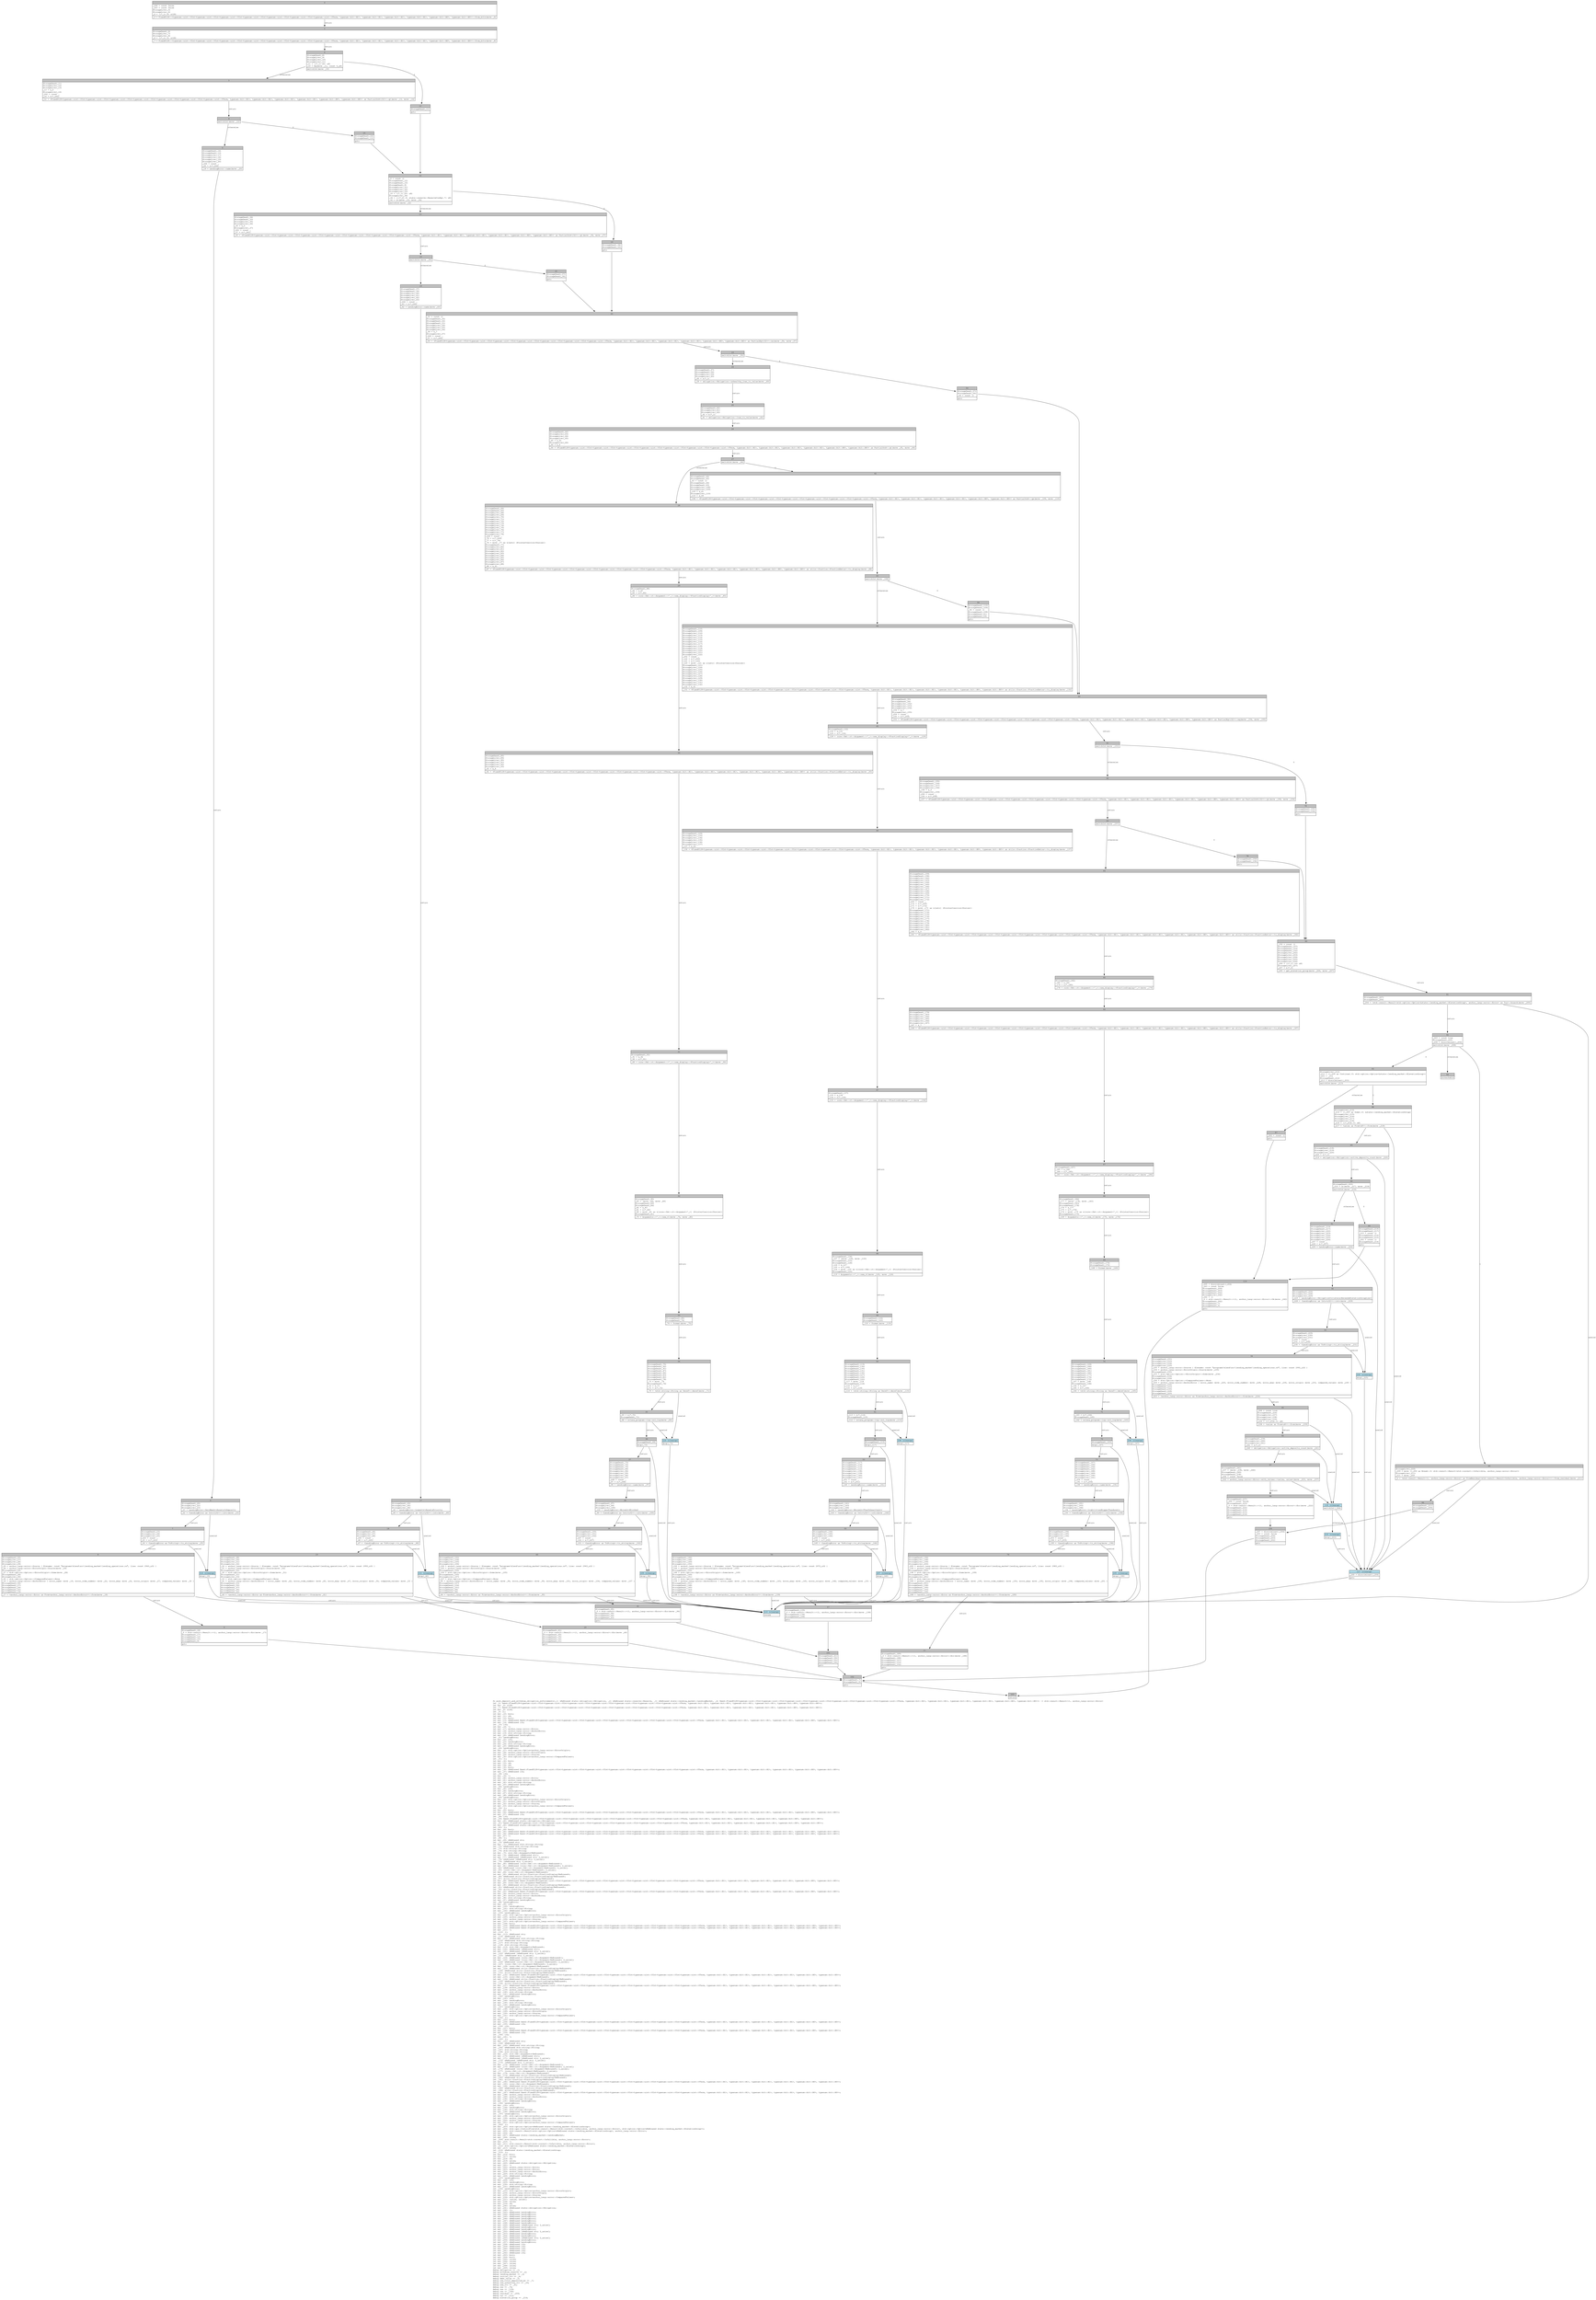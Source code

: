 digraph Mir_0_1384 {
    graph [fontname="Courier, monospace"];
    node [fontname="Courier, monospace"];
    edge [fontname="Courier, monospace"];
    label=<fn post_deposit_and_withdraw_obligation_enforcements(_1: &amp;ReErased state::obligation::Obligation, _2: &amp;ReErased state::reserve::Reserve, _3: &amp;ReErased state::lending_market::LendingMarket, _4: fixed::FixedU128&lt;typenum::uint::UInt&lt;typenum::uint::UInt&lt;typenum::uint::UInt&lt;typenum::uint::UInt&lt;typenum::uint::UInt&lt;typenum::uint::UInt&lt;typenum::uint::UTerm, typenum::bit::B1&gt;, typenum::bit::B1&gt;, typenum::bit::B1&gt;, typenum::bit::B1&gt;, typenum::bit::B0&gt;, typenum::bit::B0&gt;&gt;) -&gt; std::result::Result&lt;(), anchor_lang::error::Error&gt;<br align="left"/>let _5: fixed::FixedU128&lt;typenum::uint::UInt&lt;typenum::uint::UInt&lt;typenum::uint::UInt&lt;typenum::uint::UInt&lt;typenum::uint::UInt&lt;typenum::uint::UInt&lt;typenum::uint::UTerm, typenum::bit::B1&gt;, typenum::bit::B1&gt;, typenum::bit::B1&gt;, typenum::bit::B1&gt;, typenum::bit::B0&gt;, typenum::bit::B0&gt;&gt;;<br align="left"/>let mut _6: u128;<br align="left"/>let _7: fixed::FixedU128&lt;typenum::uint::UInt&lt;typenum::uint::UInt&lt;typenum::uint::UInt&lt;typenum::uint::UInt&lt;typenum::uint::UInt&lt;typenum::uint::UInt&lt;typenum::uint::UTerm, typenum::bit::B1&gt;, typenum::bit::B1&gt;, typenum::bit::B1&gt;, typenum::bit::B1&gt;, typenum::bit::B0&gt;, typenum::bit::B0&gt;&gt;;<br align="left"/>let mut _8: u128;<br align="left"/>let _9: ();<br align="left"/>let mut _10: bool;<br align="left"/>let mut _11: u8;<br align="left"/>let mut _12: bool;<br align="left"/>let mut _13: &amp;ReErased fixed::FixedU128&lt;typenum::uint::UInt&lt;typenum::uint::UInt&lt;typenum::uint::UInt&lt;typenum::uint::UInt&lt;typenum::uint::UInt&lt;typenum::uint::UInt&lt;typenum::uint::UTerm, typenum::bit::B1&gt;, typenum::bit::B1&gt;, typenum::bit::B1&gt;, typenum::bit::B1&gt;, typenum::bit::B0&gt;, typenum::bit::B0&gt;&gt;;<br align="left"/>let mut _14: &amp;ReErased i32;<br align="left"/>let _15: i32;<br align="left"/>let mut _16: !;<br align="left"/>let mut _17: anchor_lang::error::Error;<br align="left"/>let mut _18: anchor_lang::error::AnchorError;<br align="left"/>let mut _19: std::string::String;<br align="left"/>let mut _20: &amp;ReErased LendingError;<br align="left"/>let _21: LendingError;<br align="left"/>let mut _22: u32;<br align="left"/>let mut _23: LendingError;<br align="left"/>let mut _24: std::string::String;<br align="left"/>let mut _25: &amp;ReErased LendingError;<br align="left"/>let _26: LendingError;<br align="left"/>let mut _27: std::option::Option&lt;anchor_lang::error::ErrorOrigin&gt;;<br align="left"/>let mut _28: anchor_lang::error::ErrorOrigin;<br align="left"/>let mut _29: anchor_lang::error::Source;<br align="left"/>let mut _30: std::option::Option&lt;anchor_lang::error::ComparedValues&gt;;<br align="left"/>let _31: ();<br align="left"/>let mut _32: bool;<br align="left"/>let mut _33: u8;<br align="left"/>let mut _34: u8;<br align="left"/>let mut _35: bool;<br align="left"/>let mut _36: &amp;ReErased fixed::FixedU128&lt;typenum::uint::UInt&lt;typenum::uint::UInt&lt;typenum::uint::UInt&lt;typenum::uint::UInt&lt;typenum::uint::UInt&lt;typenum::uint::UInt&lt;typenum::uint::UTerm, typenum::bit::B1&gt;, typenum::bit::B1&gt;, typenum::bit::B1&gt;, typenum::bit::B1&gt;, typenum::bit::B0&gt;, typenum::bit::B0&gt;&gt;;<br align="left"/>let mut _37: &amp;ReErased i32;<br align="left"/>let _38: i32;<br align="left"/>let mut _39: !;<br align="left"/>let mut _40: anchor_lang::error::Error;<br align="left"/>let mut _41: anchor_lang::error::AnchorError;<br align="left"/>let mut _42: std::string::String;<br align="left"/>let mut _43: &amp;ReErased LendingError;<br align="left"/>let _44: LendingError;<br align="left"/>let mut _45: u32;<br align="left"/>let mut _46: LendingError;<br align="left"/>let mut _47: std::string::String;<br align="left"/>let mut _48: &amp;ReErased LendingError;<br align="left"/>let _49: LendingError;<br align="left"/>let mut _50: std::option::Option&lt;anchor_lang::error::ErrorOrigin&gt;;<br align="left"/>let mut _51: anchor_lang::error::ErrorOrigin;<br align="left"/>let mut _52: anchor_lang::error::Source;<br align="left"/>let mut _53: std::option::Option&lt;anchor_lang::error::ComparedValues&gt;;<br align="left"/>let _54: ();<br align="left"/>let mut _55: bool;<br align="left"/>let mut _56: &amp;ReErased fixed::FixedU128&lt;typenum::uint::UInt&lt;typenum::uint::UInt&lt;typenum::uint::UInt&lt;typenum::uint::UInt&lt;typenum::uint::UInt&lt;typenum::uint::UInt&lt;typenum::uint::UTerm, typenum::bit::B1&gt;, typenum::bit::B1&gt;, typenum::bit::B1&gt;, typenum::bit::B1&gt;, typenum::bit::B0&gt;, typenum::bit::B0&gt;&gt;;<br align="left"/>let mut _57: &amp;ReErased i32;<br align="left"/>let _58: i32;<br align="left"/>let _59: fixed::FixedU128&lt;typenum::uint::UInt&lt;typenum::uint::UInt&lt;typenum::uint::UInt&lt;typenum::uint::UInt&lt;typenum::uint::UInt&lt;typenum::uint::UInt&lt;typenum::uint::UTerm, typenum::bit::B1&gt;, typenum::bit::B1&gt;, typenum::bit::B1&gt;, typenum::bit::B1&gt;, typenum::bit::B0&gt;, typenum::bit::B0&gt;&gt;;<br align="left"/>let mut _60: &amp;ReErased state::obligation::Obligation;<br align="left"/>let _61: fixed::FixedU128&lt;typenum::uint::UInt&lt;typenum::uint::UInt&lt;typenum::uint::UInt&lt;typenum::uint::UInt&lt;typenum::uint::UInt&lt;typenum::uint::UInt&lt;typenum::uint::UTerm, typenum::bit::B1&gt;, typenum::bit::B1&gt;, typenum::bit::B1&gt;, typenum::bit::B1&gt;, typenum::bit::B0&gt;, typenum::bit::B0&gt;&gt;;<br align="left"/>let mut _62: &amp;ReErased state::obligation::Obligation;<br align="left"/>let _63: ();<br align="left"/>let mut _64: bool;<br align="left"/>let mut _65: &amp;ReErased fixed::FixedU128&lt;typenum::uint::UInt&lt;typenum::uint::UInt&lt;typenum::uint::UInt&lt;typenum::uint::UInt&lt;typenum::uint::UInt&lt;typenum::uint::UInt&lt;typenum::uint::UTerm, typenum::bit::B1&gt;, typenum::bit::B1&gt;, typenum::bit::B1&gt;, typenum::bit::B1&gt;, typenum::bit::B0&gt;, typenum::bit::B0&gt;&gt;;<br align="left"/>let mut _66: &amp;ReErased fixed::FixedU128&lt;typenum::uint::UInt&lt;typenum::uint::UInt&lt;typenum::uint::UInt&lt;typenum::uint::UInt&lt;typenum::uint::UInt&lt;typenum::uint::UInt&lt;typenum::uint::UTerm, typenum::bit::B1&gt;, typenum::bit::B1&gt;, typenum::bit::B1&gt;, typenum::bit::B1&gt;, typenum::bit::B0&gt;, typenum::bit::B0&gt;&gt;;<br align="left"/>let mut _67: !;<br align="left"/>let _68: ();<br align="left"/>let mut _69: &amp;ReErased str;<br align="left"/>let _70: &amp;ReErased str;<br align="left"/>let mut _71: &amp;ReErased std::string::String;<br align="left"/>let _72: &amp;ReErased std::string::String;<br align="left"/>let _73: std::string::String;<br align="left"/>let _74: std::string::String;<br align="left"/>let mut _75: std::fmt::Arguments&lt;ReErased&gt;;<br align="left"/>let mut _76: &amp;ReErased [&amp;ReErased str];<br align="left"/>let mut _77: &amp;ReErased [&amp;ReErased str; 2_usize];<br align="left"/>let _78: &amp;ReErased [&amp;ReErased str; 2_usize];<br align="left"/>let _79: [&amp;ReErased str; 2_usize];<br align="left"/>let mut _80: &amp;ReErased [core::fmt::rt::Argument&lt;ReErased&gt;];<br align="left"/>let mut _81: &amp;ReErased [core::fmt::rt::Argument&lt;ReErased&gt;; 2_usize];<br align="left"/>let _82: &amp;ReErased [core::fmt::rt::Argument&lt;ReErased&gt;; 2_usize];<br align="left"/>let _83: [core::fmt::rt::Argument&lt;ReErased&gt;; 2_usize];<br align="left"/>let mut _84: core::fmt::rt::Argument&lt;ReErased&gt;;<br align="left"/>let mut _85: &amp;ReErased utils::fraction::FractionDisplay&lt;ReErased&gt;;<br align="left"/>let _86: &amp;ReErased utils::fraction::FractionDisplay&lt;ReErased&gt;;<br align="left"/>let _87: utils::fraction::FractionDisplay&lt;ReErased&gt;;<br align="left"/>let mut _88: &amp;ReErased fixed::FixedU128&lt;typenum::uint::UInt&lt;typenum::uint::UInt&lt;typenum::uint::UInt&lt;typenum::uint::UInt&lt;typenum::uint::UInt&lt;typenum::uint::UInt&lt;typenum::uint::UTerm, typenum::bit::B1&gt;, typenum::bit::B1&gt;, typenum::bit::B1&gt;, typenum::bit::B1&gt;, typenum::bit::B0&gt;, typenum::bit::B0&gt;&gt;;<br align="left"/>let mut _89: core::fmt::rt::Argument&lt;ReErased&gt;;<br align="left"/>let mut _90: &amp;ReErased utils::fraction::FractionDisplay&lt;ReErased&gt;;<br align="left"/>let _91: &amp;ReErased utils::fraction::FractionDisplay&lt;ReErased&gt;;<br align="left"/>let _92: utils::fraction::FractionDisplay&lt;ReErased&gt;;<br align="left"/>let mut _93: &amp;ReErased fixed::FixedU128&lt;typenum::uint::UInt&lt;typenum::uint::UInt&lt;typenum::uint::UInt&lt;typenum::uint::UInt&lt;typenum::uint::UInt&lt;typenum::uint::UInt&lt;typenum::uint::UTerm, typenum::bit::B1&gt;, typenum::bit::B1&gt;, typenum::bit::B1&gt;, typenum::bit::B1&gt;, typenum::bit::B0&gt;, typenum::bit::B0&gt;&gt;;<br align="left"/>let mut _94: anchor_lang::error::Error;<br align="left"/>let mut _95: anchor_lang::error::AnchorError;<br align="left"/>let mut _96: std::string::String;<br align="left"/>let mut _97: &amp;ReErased LendingError;<br align="left"/>let _98: LendingError;<br align="left"/>let mut _99: u32;<br align="left"/>let mut _100: LendingError;<br align="left"/>let mut _101: std::string::String;<br align="left"/>let mut _102: &amp;ReErased LendingError;<br align="left"/>let _103: LendingError;<br align="left"/>let mut _104: std::option::Option&lt;anchor_lang::error::ErrorOrigin&gt;;<br align="left"/>let mut _105: anchor_lang::error::ErrorOrigin;<br align="left"/>let mut _106: anchor_lang::error::Source;<br align="left"/>let mut _107: std::option::Option&lt;anchor_lang::error::ComparedValues&gt;;<br align="left"/>let mut _108: bool;<br align="left"/>let mut _109: &amp;ReErased fixed::FixedU128&lt;typenum::uint::UInt&lt;typenum::uint::UInt&lt;typenum::uint::UInt&lt;typenum::uint::UInt&lt;typenum::uint::UInt&lt;typenum::uint::UInt&lt;typenum::uint::UTerm, typenum::bit::B1&gt;, typenum::bit::B1&gt;, typenum::bit::B1&gt;, typenum::bit::B1&gt;, typenum::bit::B0&gt;, typenum::bit::B0&gt;&gt;;<br align="left"/>let mut _110: &amp;ReErased fixed::FixedU128&lt;typenum::uint::UInt&lt;typenum::uint::UInt&lt;typenum::uint::UInt&lt;typenum::uint::UInt&lt;typenum::uint::UInt&lt;typenum::uint::UInt&lt;typenum::uint::UTerm, typenum::bit::B1&gt;, typenum::bit::B1&gt;, typenum::bit::B1&gt;, typenum::bit::B1&gt;, typenum::bit::B0&gt;, typenum::bit::B0&gt;&gt;;<br align="left"/>let mut _111: !;<br align="left"/>let _112: ();<br align="left"/>let mut _113: &amp;ReErased str;<br align="left"/>let _114: &amp;ReErased str;<br align="left"/>let mut _115: &amp;ReErased std::string::String;<br align="left"/>let _116: &amp;ReErased std::string::String;<br align="left"/>let _117: std::string::String;<br align="left"/>let _118: std::string::String;<br align="left"/>let mut _119: std::fmt::Arguments&lt;ReErased&gt;;<br align="left"/>let mut _120: &amp;ReErased [&amp;ReErased str];<br align="left"/>let mut _121: &amp;ReErased [&amp;ReErased str; 2_usize];<br align="left"/>let _122: &amp;ReErased [&amp;ReErased str; 2_usize];<br align="left"/>let _123: [&amp;ReErased str; 2_usize];<br align="left"/>let mut _124: &amp;ReErased [core::fmt::rt::Argument&lt;ReErased&gt;];<br align="left"/>let mut _125: &amp;ReErased [core::fmt::rt::Argument&lt;ReErased&gt;; 2_usize];<br align="left"/>let _126: &amp;ReErased [core::fmt::rt::Argument&lt;ReErased&gt;; 2_usize];<br align="left"/>let _127: [core::fmt::rt::Argument&lt;ReErased&gt;; 2_usize];<br align="left"/>let mut _128: core::fmt::rt::Argument&lt;ReErased&gt;;<br align="left"/>let mut _129: &amp;ReErased utils::fraction::FractionDisplay&lt;ReErased&gt;;<br align="left"/>let _130: &amp;ReErased utils::fraction::FractionDisplay&lt;ReErased&gt;;<br align="left"/>let _131: utils::fraction::FractionDisplay&lt;ReErased&gt;;<br align="left"/>let mut _132: &amp;ReErased fixed::FixedU128&lt;typenum::uint::UInt&lt;typenum::uint::UInt&lt;typenum::uint::UInt&lt;typenum::uint::UInt&lt;typenum::uint::UInt&lt;typenum::uint::UInt&lt;typenum::uint::UTerm, typenum::bit::B1&gt;, typenum::bit::B1&gt;, typenum::bit::B1&gt;, typenum::bit::B1&gt;, typenum::bit::B0&gt;, typenum::bit::B0&gt;&gt;;<br align="left"/>let mut _133: core::fmt::rt::Argument&lt;ReErased&gt;;<br align="left"/>let mut _134: &amp;ReErased utils::fraction::FractionDisplay&lt;ReErased&gt;;<br align="left"/>let _135: &amp;ReErased utils::fraction::FractionDisplay&lt;ReErased&gt;;<br align="left"/>let _136: utils::fraction::FractionDisplay&lt;ReErased&gt;;<br align="left"/>let mut _137: &amp;ReErased fixed::FixedU128&lt;typenum::uint::UInt&lt;typenum::uint::UInt&lt;typenum::uint::UInt&lt;typenum::uint::UInt&lt;typenum::uint::UInt&lt;typenum::uint::UInt&lt;typenum::uint::UTerm, typenum::bit::B1&gt;, typenum::bit::B1&gt;, typenum::bit::B1&gt;, typenum::bit::B1&gt;, typenum::bit::B0&gt;, typenum::bit::B0&gt;&gt;;<br align="left"/>let mut _138: anchor_lang::error::Error;<br align="left"/>let mut _139: anchor_lang::error::AnchorError;<br align="left"/>let mut _140: std::string::String;<br align="left"/>let mut _141: &amp;ReErased LendingError;<br align="left"/>let _142: LendingError;<br align="left"/>let mut _143: u32;<br align="left"/>let mut _144: LendingError;<br align="left"/>let mut _145: std::string::String;<br align="left"/>let mut _146: &amp;ReErased LendingError;<br align="left"/>let _147: LendingError;<br align="left"/>let mut _148: std::option::Option&lt;anchor_lang::error::ErrorOrigin&gt;;<br align="left"/>let mut _149: anchor_lang::error::ErrorOrigin;<br align="left"/>let mut _150: anchor_lang::error::Source;<br align="left"/>let mut _151: std::option::Option&lt;anchor_lang::error::ComparedValues&gt;;<br align="left"/>let _152: ();<br align="left"/>let mut _153: bool;<br align="left"/>let mut _154: &amp;ReErased fixed::FixedU128&lt;typenum::uint::UInt&lt;typenum::uint::UInt&lt;typenum::uint::UInt&lt;typenum::uint::UInt&lt;typenum::uint::UInt&lt;typenum::uint::UInt&lt;typenum::uint::UTerm, typenum::bit::B1&gt;, typenum::bit::B1&gt;, typenum::bit::B1&gt;, typenum::bit::B1&gt;, typenum::bit::B0&gt;, typenum::bit::B0&gt;&gt;;<br align="left"/>let mut _155: &amp;ReErased i32;<br align="left"/>let _156: i32;<br align="left"/>let mut _157: bool;<br align="left"/>let mut _158: &amp;ReErased fixed::FixedU128&lt;typenum::uint::UInt&lt;typenum::uint::UInt&lt;typenum::uint::UInt&lt;typenum::uint::UInt&lt;typenum::uint::UInt&lt;typenum::uint::UInt&lt;typenum::uint::UTerm, typenum::bit::B1&gt;, typenum::bit::B1&gt;, typenum::bit::B1&gt;, typenum::bit::B1&gt;, typenum::bit::B0&gt;, typenum::bit::B0&gt;&gt;;<br align="left"/>let mut _159: &amp;ReErased i32;<br align="left"/>let _160: i32;<br align="left"/>let mut _161: !;<br align="left"/>let _162: ();<br align="left"/>let mut _163: &amp;ReErased str;<br align="left"/>let _164: &amp;ReErased str;<br align="left"/>let mut _165: &amp;ReErased std::string::String;<br align="left"/>let _166: &amp;ReErased std::string::String;<br align="left"/>let _167: std::string::String;<br align="left"/>let _168: std::string::String;<br align="left"/>let mut _169: std::fmt::Arguments&lt;ReErased&gt;;<br align="left"/>let mut _170: &amp;ReErased [&amp;ReErased str];<br align="left"/>let mut _171: &amp;ReErased [&amp;ReErased str; 2_usize];<br align="left"/>let _172: &amp;ReErased [&amp;ReErased str; 2_usize];<br align="left"/>let _173: [&amp;ReErased str; 2_usize];<br align="left"/>let mut _174: &amp;ReErased [core::fmt::rt::Argument&lt;ReErased&gt;];<br align="left"/>let mut _175: &amp;ReErased [core::fmt::rt::Argument&lt;ReErased&gt;; 2_usize];<br align="left"/>let _176: &amp;ReErased [core::fmt::rt::Argument&lt;ReErased&gt;; 2_usize];<br align="left"/>let _177: [core::fmt::rt::Argument&lt;ReErased&gt;; 2_usize];<br align="left"/>let mut _178: core::fmt::rt::Argument&lt;ReErased&gt;;<br align="left"/>let mut _179: &amp;ReErased utils::fraction::FractionDisplay&lt;ReErased&gt;;<br align="left"/>let _180: &amp;ReErased utils::fraction::FractionDisplay&lt;ReErased&gt;;<br align="left"/>let _181: utils::fraction::FractionDisplay&lt;ReErased&gt;;<br align="left"/>let mut _182: &amp;ReErased fixed::FixedU128&lt;typenum::uint::UInt&lt;typenum::uint::UInt&lt;typenum::uint::UInt&lt;typenum::uint::UInt&lt;typenum::uint::UInt&lt;typenum::uint::UInt&lt;typenum::uint::UTerm, typenum::bit::B1&gt;, typenum::bit::B1&gt;, typenum::bit::B1&gt;, typenum::bit::B1&gt;, typenum::bit::B0&gt;, typenum::bit::B0&gt;&gt;;<br align="left"/>let mut _183: core::fmt::rt::Argument&lt;ReErased&gt;;<br align="left"/>let mut _184: &amp;ReErased utils::fraction::FractionDisplay&lt;ReErased&gt;;<br align="left"/>let _185: &amp;ReErased utils::fraction::FractionDisplay&lt;ReErased&gt;;<br align="left"/>let _186: utils::fraction::FractionDisplay&lt;ReErased&gt;;<br align="left"/>let mut _187: &amp;ReErased fixed::FixedU128&lt;typenum::uint::UInt&lt;typenum::uint::UInt&lt;typenum::uint::UInt&lt;typenum::uint::UInt&lt;typenum::uint::UInt&lt;typenum::uint::UInt&lt;typenum::uint::UTerm, typenum::bit::B1&gt;, typenum::bit::B1&gt;, typenum::bit::B1&gt;, typenum::bit::B1&gt;, typenum::bit::B0&gt;, typenum::bit::B0&gt;&gt;;<br align="left"/>let mut _188: anchor_lang::error::Error;<br align="left"/>let mut _189: anchor_lang::error::AnchorError;<br align="left"/>let mut _190: std::string::String;<br align="left"/>let mut _191: &amp;ReErased LendingError;<br align="left"/>let _192: LendingError;<br align="left"/>let mut _193: u32;<br align="left"/>let mut _194: LendingError;<br align="left"/>let mut _195: std::string::String;<br align="left"/>let mut _196: &amp;ReErased LendingError;<br align="left"/>let _197: LendingError;<br align="left"/>let mut _198: std::option::Option&lt;anchor_lang::error::ErrorOrigin&gt;;<br align="left"/>let mut _199: anchor_lang::error::ErrorOrigin;<br align="left"/>let mut _200: anchor_lang::error::Source;<br align="left"/>let mut _201: std::option::Option&lt;anchor_lang::error::ComparedValues&gt;;<br align="left"/>let _202: ();<br align="left"/>let mut _203: std::option::Option&lt;&amp;ReErased state::lending_market::ElevationGroup&gt;;<br align="left"/>let mut _204: std::ops::ControlFlow&lt;std::result::Result&lt;std::convert::Infallible, anchor_lang::error::Error&gt;, std::option::Option&lt;&amp;ReErased state::lending_market::ElevationGroup&gt;&gt;;<br align="left"/>let mut _205: std::result::Result&lt;std::option::Option&lt;&amp;ReErased state::lending_market::ElevationGroup&gt;, anchor_lang::error::Error&gt;;<br align="left"/>let mut _206: u8;<br align="left"/>let mut _207: &amp;ReErased state::lending_market::LendingMarket;<br align="left"/>let mut _208: isize;<br align="left"/>let _209: std::result::Result&lt;std::convert::Infallible, anchor_lang::error::Error&gt;;<br align="left"/>let mut _210: !;<br align="left"/>let mut _211: std::result::Result&lt;std::convert::Infallible, anchor_lang::error::Error&gt;;<br align="left"/>let _212: std::option::Option&lt;&amp;ReErased state::lending_market::ElevationGroup&gt;;<br align="left"/>let mut _213: isize;<br align="left"/>let _214: &amp;ReErased state::lending_market::ElevationGroup;<br align="left"/>let _215: ();<br align="left"/>let mut _216: bool;<br align="left"/>let mut _217: usize;<br align="left"/>let mut _218: u8;<br align="left"/>let mut _219: usize;<br align="left"/>let mut _220: &amp;ReErased state::obligation::Obligation;<br align="left"/>let mut _221: !;<br align="left"/>let mut _222: anchor_lang::error::Error;<br align="left"/>let mut _223: anchor_lang::error::Error;<br align="left"/>let mut _224: anchor_lang::error::AnchorError;<br align="left"/>let mut _225: std::string::String;<br align="left"/>let mut _226: &amp;ReErased LendingError;<br align="left"/>let _227: LendingError;<br align="left"/>let mut _228: u32;<br align="left"/>let mut _229: LendingError;<br align="left"/>let mut _230: std::string::String;<br align="left"/>let mut _231: &amp;ReErased LendingError;<br align="left"/>let _232: LendingError;<br align="left"/>let mut _233: std::option::Option&lt;anchor_lang::error::ErrorOrigin&gt;;<br align="left"/>let mut _234: anchor_lang::error::ErrorOrigin;<br align="left"/>let mut _235: anchor_lang::error::Source;<br align="left"/>let mut _236: std::option::Option&lt;anchor_lang::error::ComparedValues&gt;;<br align="left"/>let mut _237: (usize, usize);<br align="left"/>let mut _238: usize;<br align="left"/>let mut _239: u8;<br align="left"/>let mut _240: usize;<br align="left"/>let mut _241: &amp;ReErased state::obligation::Obligation;<br align="left"/>let mut _242: ();<br align="left"/>let mut _243: &amp;ReErased LendingError;<br align="left"/>let mut _244: &amp;ReErased LendingError;<br align="left"/>let mut _245: &amp;ReErased LendingError;<br align="left"/>let mut _246: &amp;ReErased LendingError;<br align="left"/>let mut _247: &amp;ReErased LendingError;<br align="left"/>let mut _248: &amp;ReErased LendingError;<br align="left"/>let mut _249: &amp;ReErased [&amp;ReErased str; 2_usize];<br align="left"/>let mut _250: &amp;ReErased LendingError;<br align="left"/>let mut _251: &amp;ReErased LendingError;<br align="left"/>let mut _252: &amp;ReErased [&amp;ReErased str; 2_usize];<br align="left"/>let mut _253: &amp;ReErased LendingError;<br align="left"/>let mut _254: &amp;ReErased LendingError;<br align="left"/>let mut _255: &amp;ReErased [&amp;ReErased str; 2_usize];<br align="left"/>let mut _256: &amp;ReErased LendingError;<br align="left"/>let mut _257: &amp;ReErased LendingError;<br align="left"/>let mut _258: &amp;ReErased i32;<br align="left"/>let mut _259: &amp;ReErased i32;<br align="left"/>let mut _260: &amp;ReErased i32;<br align="left"/>let mut _261: &amp;ReErased i32;<br align="left"/>let mut _262: &amp;ReErased i32;<br align="left"/>let mut _263: bool;<br align="left"/>let mut _264: bool;<br align="left"/>let mut _265: isize;<br align="left"/>let mut _266: isize;<br align="left"/>let mut _267: isize;<br align="left"/>let mut _268: isize;<br align="left"/>let mut _269: isize;<br align="left"/>debug obligation =&gt; _1;<br align="left"/>debug withdraw_reserve =&gt; _2;<br align="left"/>debug lending_market =&gt; _3;<br align="left"/>debug initial_ltv =&gt; _4;<br align="left"/>debug debt_value =&gt; _5;<br align="left"/>debug new_total_deposited_mv =&gt; _7;<br align="left"/>debug new_unhealthy_ltv =&gt; _59;<br align="left"/>debug new_ltv =&gt; _61;<br align="left"/>debug res =&gt; _74;<br align="left"/>debug res =&gt; _118;<br align="left"/>debug res =&gt; _168;<br align="left"/>debug residual =&gt; _209;<br align="left"/>debug val =&gt; _212;<br align="left"/>debug elevation_group =&gt; _214;<br align="left"/>>;
    bb0__0_1384 [shape="none", label=<<table border="0" cellborder="1" cellspacing="0"><tr><td bgcolor="gray" align="center" colspan="1">0</td></tr><tr><td align="left" balign="left">_264 = const false<br/>_263 = const false<br/>StorageLive(_5)<br/>StorageLive(_6)<br/>_6 = ((*_1).8: u128)<br/></td></tr><tr><td align="left">_5 = FixedU128::&lt;typenum::uint::UInt&lt;typenum::uint::UInt&lt;typenum::uint::UInt&lt;typenum::uint::UInt&lt;typenum::uint::UInt&lt;typenum::uint::UInt&lt;typenum::uint::UTerm, typenum::bit::B1&gt;, typenum::bit::B1&gt;, typenum::bit::B1&gt;, typenum::bit::B1&gt;, typenum::bit::B0&gt;, typenum::bit::B0&gt;&gt;::from_bits(move _6)</td></tr></table>>];
    bb1__0_1384 [shape="none", label=<<table border="0" cellborder="1" cellspacing="0"><tr><td bgcolor="gray" align="center" colspan="1">1</td></tr><tr><td align="left" balign="left">StorageDead(_6)<br/>StorageLive(_7)<br/>StorageLive(_8)<br/>_8 = ((*_1).6: u128)<br/></td></tr><tr><td align="left">_7 = FixedU128::&lt;typenum::uint::UInt&lt;typenum::uint::UInt&lt;typenum::uint::UInt&lt;typenum::uint::UInt&lt;typenum::uint::UInt&lt;typenum::uint::UInt&lt;typenum::uint::UTerm, typenum::bit::B1&gt;, typenum::bit::B1&gt;, typenum::bit::B1&gt;, typenum::bit::B1&gt;, typenum::bit::B0&gt;, typenum::bit::B0&gt;&gt;::from_bits(move _8)</td></tr></table>>];
    bb2__0_1384 [shape="none", label=<<table border="0" cellborder="1" cellspacing="0"><tr><td bgcolor="gray" align="center" colspan="1">2</td></tr><tr><td align="left" balign="left">StorageDead(_8)<br/>StorageLive(_9)<br/>StorageLive(_10)<br/>StorageLive(_11)<br/>_11 = ((*_1).20: u8)<br/>_10 = Eq(move _11, const 0_u8)<br/></td></tr><tr><td align="left">switchInt(move _10)</td></tr></table>>];
    bb3__0_1384 [shape="none", label=<<table border="0" cellborder="1" cellspacing="0"><tr><td bgcolor="gray" align="center" colspan="1">3</td></tr><tr><td align="left" balign="left">StorageDead(_11)<br/>StorageLive(_12)<br/>StorageLive(_13)<br/>_13 = &amp;_5<br/>StorageLive(_14)<br/>_262 = const _<br/>_14 = &amp;(*_262)<br/></td></tr><tr><td align="left">_12 = &lt;FixedU128&lt;typenum::uint::UInt&lt;typenum::uint::UInt&lt;typenum::uint::UInt&lt;typenum::uint::UInt&lt;typenum::uint::UInt&lt;typenum::uint::UInt&lt;typenum::uint::UTerm, typenum::bit::B1&gt;, typenum::bit::B1&gt;, typenum::bit::B1&gt;, typenum::bit::B1&gt;, typenum::bit::B0&gt;, typenum::bit::B0&gt;&gt; as PartialOrd&lt;i32&gt;&gt;::gt(move _13, move _14)</td></tr></table>>];
    bb4__0_1384 [shape="none", label=<<table border="0" cellborder="1" cellspacing="0"><tr><td bgcolor="gray" align="center" colspan="1">4</td></tr><tr><td align="left">switchInt(move _12)</td></tr></table>>];
    bb5__0_1384 [shape="none", label=<<table border="0" cellborder="1" cellspacing="0"><tr><td bgcolor="gray" align="center" colspan="1">5</td></tr><tr><td align="left" balign="left">StorageDead(_14)<br/>StorageDead(_13)<br/>StorageLive(_17)<br/>StorageLive(_18)<br/>StorageLive(_19)<br/>StorageLive(_20)<br/>_244 = const _<br/>_20 = &amp;(*_244)<br/></td></tr><tr><td align="left">_19 = LendingError::name(move _20)</td></tr></table>>];
    bb6__0_1384 [shape="none", label=<<table border="0" cellborder="1" cellspacing="0"><tr><td bgcolor="gray" align="center" colspan="1">6</td></tr><tr><td align="left" balign="left">StorageDead(_20)<br/>StorageLive(_22)<br/>StorageLive(_23)<br/>_23 = LendingError::ZeroMaxLtvAssetsInDeposits<br/></td></tr><tr><td align="left">_22 = &lt;LendingError as Into&lt;u32&gt;&gt;::into(move _23)</td></tr></table>>];
    bb7__0_1384 [shape="none", label=<<table border="0" cellborder="1" cellspacing="0"><tr><td bgcolor="gray" align="center" colspan="1">7</td></tr><tr><td align="left" balign="left">StorageDead(_23)<br/>StorageLive(_24)<br/>StorageLive(_25)<br/>_243 = const _<br/>_25 = &amp;(*_243)<br/></td></tr><tr><td align="left">_24 = &lt;LendingError as ToString&gt;::to_string(move _25)</td></tr></table>>];
    bb8__0_1384 [shape="none", label=<<table border="0" cellborder="1" cellspacing="0"><tr><td bgcolor="gray" align="center" colspan="1">8</td></tr><tr><td align="left" balign="left">StorageDead(_25)<br/>StorageLive(_27)<br/>StorageLive(_28)<br/>StorageLive(_29)<br/>_29 = anchor_lang::error::Source { filename: const &quot;programs\\klend\\src\\lending_market\\lending_operations.rs&quot;, line: const 2943_u32 }<br/>_28 = anchor_lang::error::ErrorOrigin::Source(move _29)<br/>StorageDead(_29)<br/>_27 = std::option::Option::&lt;ErrorOrigin&gt;::Some(move _28)<br/>StorageDead(_28)<br/>StorageLive(_30)<br/>_30 = std::option::Option::&lt;ComparedValues&gt;::None<br/>_18 = anchor_lang::error::AnchorError { error_name: move _19, error_code_number: move _22, error_msg: move _24, error_origin: move _27, compared_values: move _30 }<br/>StorageDead(_30)<br/>StorageDead(_27)<br/>StorageDead(_24)<br/>StorageDead(_22)<br/>StorageDead(_19)<br/></td></tr><tr><td align="left">_17 = &lt;anchor_lang::error::Error as From&lt;anchor_lang::error::AnchorError&gt;&gt;::from(move _18)</td></tr></table>>];
    bb9__0_1384 [shape="none", label=<<table border="0" cellborder="1" cellspacing="0"><tr><td bgcolor="gray" align="center" colspan="1">9</td></tr><tr><td align="left" balign="left">StorageDead(_18)<br/>_0 = std::result::Result::&lt;(), anchor_lang::error::Error&gt;::Err(move _17)<br/>StorageDead(_17)<br/>StorageDead(_12)<br/>StorageDead(_10)<br/>StorageDead(_9)<br/></td></tr><tr><td align="left">goto</td></tr></table>>];
    bb10__0_1384 [shape="none", label=<<table border="0" cellborder="1" cellspacing="0"><tr><td bgcolor="gray" align="center" colspan="1">10</td></tr><tr><td align="left" balign="left">StorageDead(_14)<br/>StorageDead(_13)<br/></td></tr><tr><td align="left">goto</td></tr></table>>];
    bb11__0_1384 [shape="none", label=<<table border="0" cellborder="1" cellspacing="0"><tr><td bgcolor="gray" align="center" colspan="1">11</td></tr><tr><td align="left" balign="left">StorageDead(_11)<br/></td></tr><tr><td align="left">goto</td></tr></table>>];
    bb12__0_1384 [shape="none", label=<<table border="0" cellborder="1" cellspacing="0"><tr><td bgcolor="gray" align="center" colspan="1">12</td></tr><tr><td align="left" balign="left">_9 = const ()<br/>StorageDead(_12)<br/>StorageDead(_10)<br/>StorageDead(_9)<br/>StorageLive(_31)<br/>StorageLive(_32)<br/>StorageLive(_33)<br/>_33 = ((*_1).20: u8)<br/>StorageLive(_34)<br/>_34 = (((*_2).9: state::reserve::ReserveConfig).7: u8)<br/>_32 = Lt(move _33, move _34)<br/></td></tr><tr><td align="left">switchInt(move _32)</td></tr></table>>];
    bb13__0_1384 [shape="none", label=<<table border="0" cellborder="1" cellspacing="0"><tr><td bgcolor="gray" align="center" colspan="1">13</td></tr><tr><td align="left" balign="left">StorageDead(_34)<br/>StorageDead(_33)<br/>StorageLive(_35)<br/>StorageLive(_36)<br/>_36 = &amp;_5<br/>StorageLive(_37)<br/>_261 = const _<br/>_37 = &amp;(*_261)<br/></td></tr><tr><td align="left">_35 = &lt;FixedU128&lt;typenum::uint::UInt&lt;typenum::uint::UInt&lt;typenum::uint::UInt&lt;typenum::uint::UInt&lt;typenum::uint::UInt&lt;typenum::uint::UInt&lt;typenum::uint::UTerm, typenum::bit::B1&gt;, typenum::bit::B1&gt;, typenum::bit::B1&gt;, typenum::bit::B1&gt;, typenum::bit::B0&gt;, typenum::bit::B0&gt;&gt; as PartialOrd&lt;i32&gt;&gt;::gt(move _36, move _37)</td></tr></table>>];
    bb14__0_1384 [shape="none", label=<<table border="0" cellborder="1" cellspacing="0"><tr><td bgcolor="gray" align="center" colspan="1">14</td></tr><tr><td align="left" balign="left">StorageDead(_34)<br/>StorageDead(_33)<br/></td></tr><tr><td align="left">goto</td></tr></table>>];
    bb15__0_1384 [shape="none", label=<<table border="0" cellborder="1" cellspacing="0"><tr><td bgcolor="gray" align="center" colspan="1">15</td></tr><tr><td align="left">switchInt(move _35)</td></tr></table>>];
    bb16__0_1384 [shape="none", label=<<table border="0" cellborder="1" cellspacing="0"><tr><td bgcolor="gray" align="center" colspan="1">16</td></tr><tr><td align="left" balign="left">StorageDead(_37)<br/>StorageDead(_36)<br/>StorageLive(_40)<br/>StorageLive(_41)<br/>StorageLive(_42)<br/>StorageLive(_43)<br/>_246 = const _<br/>_43 = &amp;(*_246)<br/></td></tr><tr><td align="left">_42 = LendingError::name(move _43)</td></tr></table>>];
    bb17__0_1384 [shape="none", label=<<table border="0" cellborder="1" cellspacing="0"><tr><td bgcolor="gray" align="center" colspan="1">17</td></tr><tr><td align="left" balign="left">StorageDead(_43)<br/>StorageLive(_45)<br/>StorageLive(_46)<br/>_46 = LendingError::LowestLtvAssetsPriority<br/></td></tr><tr><td align="left">_45 = &lt;LendingError as Into&lt;u32&gt;&gt;::into(move _46)</td></tr></table>>];
    bb18__0_1384 [shape="none", label=<<table border="0" cellborder="1" cellspacing="0"><tr><td bgcolor="gray" align="center" colspan="1">18</td></tr><tr><td align="left" balign="left">StorageDead(_46)<br/>StorageLive(_47)<br/>StorageLive(_48)<br/>_245 = const _<br/>_48 = &amp;(*_245)<br/></td></tr><tr><td align="left">_47 = &lt;LendingError as ToString&gt;::to_string(move _48)</td></tr></table>>];
    bb19__0_1384 [shape="none", label=<<table border="0" cellborder="1" cellspacing="0"><tr><td bgcolor="gray" align="center" colspan="1">19</td></tr><tr><td align="left" balign="left">StorageDead(_48)<br/>StorageLive(_50)<br/>StorageLive(_51)<br/>StorageLive(_52)<br/>_52 = anchor_lang::error::Source { filename: const &quot;programs\\klend\\src\\lending_market\\lending_operations.rs&quot;, line: const 2950_u32 }<br/>_51 = anchor_lang::error::ErrorOrigin::Source(move _52)<br/>StorageDead(_52)<br/>_50 = std::option::Option::&lt;ErrorOrigin&gt;::Some(move _51)<br/>StorageDead(_51)<br/>StorageLive(_53)<br/>_53 = std::option::Option::&lt;ComparedValues&gt;::None<br/>_41 = anchor_lang::error::AnchorError { error_name: move _42, error_code_number: move _45, error_msg: move _47, error_origin: move _50, compared_values: move _53 }<br/>StorageDead(_53)<br/>StorageDead(_50)<br/>StorageDead(_47)<br/>StorageDead(_45)<br/>StorageDead(_42)<br/></td></tr><tr><td align="left">_40 = &lt;anchor_lang::error::Error as From&lt;anchor_lang::error::AnchorError&gt;&gt;::from(move _41)</td></tr></table>>];
    bb20__0_1384 [shape="none", label=<<table border="0" cellborder="1" cellspacing="0"><tr><td bgcolor="gray" align="center" colspan="1">20</td></tr><tr><td align="left" balign="left">StorageDead(_41)<br/>_0 = std::result::Result::&lt;(), anchor_lang::error::Error&gt;::Err(move _40)<br/>StorageDead(_40)<br/>StorageDead(_35)<br/>StorageDead(_32)<br/>StorageDead(_31)<br/></td></tr><tr><td align="left">goto</td></tr></table>>];
    bb21__0_1384 [shape="none", label=<<table border="0" cellborder="1" cellspacing="0"><tr><td bgcolor="gray" align="center" colspan="1">21</td></tr><tr><td align="left" balign="left">StorageDead(_37)<br/>StorageDead(_36)<br/></td></tr><tr><td align="left">goto</td></tr></table>>];
    bb22__0_1384 [shape="none", label=<<table border="0" cellborder="1" cellspacing="0"><tr><td bgcolor="gray" align="center" colspan="1">22</td></tr><tr><td align="left" balign="left">_31 = const ()<br/>StorageDead(_35)<br/>StorageDead(_32)<br/>StorageDead(_31)<br/>StorageLive(_54)<br/>StorageLive(_55)<br/>StorageLive(_56)<br/>_56 = &amp;_7<br/>StorageLive(_57)<br/>_260 = const _<br/>_57 = &amp;(*_260)<br/></td></tr><tr><td align="left">_55 = &lt;FixedU128&lt;typenum::uint::UInt&lt;typenum::uint::UInt&lt;typenum::uint::UInt&lt;typenum::uint::UInt&lt;typenum::uint::UInt&lt;typenum::uint::UInt&lt;typenum::uint::UTerm, typenum::bit::B1&gt;, typenum::bit::B1&gt;, typenum::bit::B1&gt;, typenum::bit::B1&gt;, typenum::bit::B0&gt;, typenum::bit::B0&gt;&gt; as PartialEq&lt;i32&gt;&gt;::ne(move _56, move _57)</td></tr></table>>];
    bb23__0_1384 [shape="none", label=<<table border="0" cellborder="1" cellspacing="0"><tr><td bgcolor="gray" align="center" colspan="1">23</td></tr><tr><td align="left">switchInt(move _55)</td></tr></table>>];
    bb24__0_1384 [shape="none", label=<<table border="0" cellborder="1" cellspacing="0"><tr><td bgcolor="gray" align="center" colspan="1">24</td></tr><tr><td align="left" balign="left">StorageDead(_57)<br/>StorageDead(_56)<br/>StorageLive(_59)<br/>StorageLive(_60)<br/>_60 = &amp;(*_1)<br/></td></tr><tr><td align="left">_59 = obligation::Obligation::unhealthy_loan_to_value(move _60)</td></tr></table>>];
    bb25__0_1384 [shape="none", label=<<table border="0" cellborder="1" cellspacing="0"><tr><td bgcolor="gray" align="center" colspan="1">25</td></tr><tr><td align="left" balign="left">StorageDead(_60)<br/>StorageLive(_61)<br/>StorageLive(_62)<br/>_62 = &amp;(*_1)<br/></td></tr><tr><td align="left">_61 = obligation::Obligation::loan_to_value(move _62)</td></tr></table>>];
    bb26__0_1384 [shape="none", label=<<table border="0" cellborder="1" cellspacing="0"><tr><td bgcolor="gray" align="center" colspan="1">26</td></tr><tr><td align="left" balign="left">StorageDead(_62)<br/>StorageLive(_63)<br/>StorageLive(_64)<br/>StorageLive(_65)<br/>_65 = &amp;_61<br/>StorageLive(_66)<br/>_66 = &amp;_4<br/></td></tr><tr><td align="left">_64 = &lt;FixedU128&lt;typenum::uint::UInt&lt;typenum::uint::UInt&lt;typenum::uint::UInt&lt;typenum::uint::UInt&lt;typenum::uint::UInt&lt;typenum::uint::UInt&lt;typenum::uint::UTerm, typenum::bit::B1&gt;, typenum::bit::B1&gt;, typenum::bit::B1&gt;, typenum::bit::B1&gt;, typenum::bit::B0&gt;, typenum::bit::B0&gt;&gt; as PartialOrd&gt;::gt(move _65, move _66)</td></tr></table>>];
    bb27__0_1384 [shape="none", label=<<table border="0" cellborder="1" cellspacing="0"><tr><td bgcolor="gray" align="center" colspan="1">27</td></tr><tr><td align="left">switchInt(move _64)</td></tr></table>>];
    bb28__0_1384 [shape="none", label=<<table border="0" cellborder="1" cellspacing="0"><tr><td bgcolor="gray" align="center" colspan="1">28</td></tr><tr><td align="left" balign="left">StorageDead(_66)<br/>StorageDead(_65)<br/>StorageLive(_68)<br/>StorageLive(_69)<br/>StorageLive(_70)<br/>StorageLive(_71)<br/>StorageLive(_72)<br/>StorageLive(_73)<br/>StorageLive(_74)<br/>StorageLive(_75)<br/>StorageLive(_76)<br/>StorageLive(_77)<br/>StorageLive(_78)<br/>_249 = const _<br/>_78 = &amp;(*_249)<br/>_77 = &amp;(*_78)<br/>_76 = move _77 as &amp;[&amp;str] (PointerCoercion(Unsize))<br/>StorageDead(_77)<br/>StorageLive(_80)<br/>StorageLive(_81)<br/>StorageLive(_82)<br/>StorageLive(_83)<br/>StorageLive(_84)<br/>StorageLive(_85)<br/>StorageLive(_86)<br/>StorageLive(_87)<br/>StorageLive(_88)<br/>_88 = &amp;_61<br/></td></tr><tr><td align="left">_87 = &lt;FixedU128&lt;typenum::uint::UInt&lt;typenum::uint::UInt&lt;typenum::uint::UInt&lt;typenum::uint::UInt&lt;typenum::uint::UInt&lt;typenum::uint::UInt&lt;typenum::uint::UTerm, typenum::bit::B1&gt;, typenum::bit::B1&gt;, typenum::bit::B1&gt;, typenum::bit::B1&gt;, typenum::bit::B0&gt;, typenum::bit::B0&gt;&gt; as utils::fraction::FractionExtra&gt;::to_display(move _88)</td></tr></table>>];
    bb29__0_1384 [shape="none", label=<<table border="0" cellborder="1" cellspacing="0"><tr><td bgcolor="gray" align="center" colspan="1">29</td></tr><tr><td align="left" balign="left">StorageDead(_88)<br/>_86 = &amp;_87<br/>_85 = &amp;(*_86)<br/></td></tr><tr><td align="left">_84 = core::fmt::rt::Argument::&lt;'_&gt;::new_display::&lt;FractionDisplay&lt;'_&gt;&gt;(move _85)</td></tr></table>>];
    bb30__0_1384 [shape="none", label=<<table border="0" cellborder="1" cellspacing="0"><tr><td bgcolor="gray" align="center" colspan="1">30</td></tr><tr><td align="left" balign="left">StorageDead(_85)<br/>StorageLive(_89)<br/>StorageLive(_90)<br/>StorageLive(_91)<br/>StorageLive(_92)<br/>StorageLive(_93)<br/>_93 = &amp;_4<br/></td></tr><tr><td align="left">_92 = &lt;FixedU128&lt;typenum::uint::UInt&lt;typenum::uint::UInt&lt;typenum::uint::UInt&lt;typenum::uint::UInt&lt;typenum::uint::UInt&lt;typenum::uint::UInt&lt;typenum::uint::UTerm, typenum::bit::B1&gt;, typenum::bit::B1&gt;, typenum::bit::B1&gt;, typenum::bit::B1&gt;, typenum::bit::B0&gt;, typenum::bit::B0&gt;&gt; as utils::fraction::FractionExtra&gt;::to_display(move _93)</td></tr></table>>];
    bb31__0_1384 [shape="none", label=<<table border="0" cellborder="1" cellspacing="0"><tr><td bgcolor="gray" align="center" colspan="1">31</td></tr><tr><td align="left" balign="left">StorageDead(_93)<br/>_91 = &amp;_92<br/>_90 = &amp;(*_91)<br/></td></tr><tr><td align="left">_89 = core::fmt::rt::Argument::&lt;'_&gt;::new_display::&lt;FractionDisplay&lt;'_&gt;&gt;(move _90)</td></tr></table>>];
    bb32__0_1384 [shape="none", label=<<table border="0" cellborder="1" cellspacing="0"><tr><td bgcolor="gray" align="center" colspan="1">32</td></tr><tr><td align="left" balign="left">StorageDead(_90)<br/>_83 = [move _84, move _89]<br/>StorageDead(_89)<br/>StorageDead(_84)<br/>_82 = &amp;_83<br/>_81 = &amp;(*_82)<br/>_80 = move _81 as &amp;[core::fmt::rt::Argument&lt;'_&gt;] (PointerCoercion(Unsize))<br/>StorageDead(_81)<br/></td></tr><tr><td align="left">_75 = Arguments::&lt;'_&gt;::new_v1(move _76, move _80)</td></tr></table>>];
    bb33__0_1384 [shape="none", label=<<table border="0" cellborder="1" cellspacing="0"><tr><td bgcolor="gray" align="center" colspan="1">33</td></tr><tr><td align="left" balign="left">StorageDead(_80)<br/>StorageDead(_76)<br/></td></tr><tr><td align="left">_74 = format(move _75)</td></tr></table>>];
    bb34__0_1384 [shape="none", label=<<table border="0" cellborder="1" cellspacing="0"><tr><td bgcolor="gray" align="center" colspan="1">34</td></tr><tr><td align="left" balign="left">StorageDead(_75)<br/>StorageDead(_92)<br/>StorageDead(_91)<br/>StorageDead(_87)<br/>StorageDead(_86)<br/>StorageDead(_83)<br/>StorageDead(_82)<br/>StorageDead(_78)<br/>_73 = move _74<br/>StorageDead(_74)<br/>_72 = &amp;_73<br/>_71 = &amp;(*_72)<br/></td></tr><tr><td align="left">_70 = &lt;std::string::String as Deref&gt;::deref(move _71)</td></tr></table>>];
    bb35__0_1384 [shape="none", label=<<table border="0" cellborder="1" cellspacing="0"><tr><td bgcolor="gray" align="center" colspan="1">35</td></tr><tr><td align="left" balign="left">_69 = &amp;(*_70)<br/>StorageDead(_71)<br/></td></tr><tr><td align="left">_68 = solana_program::log::sol_log(move _69)</td></tr></table>>];
    bb36__0_1384 [shape="none", label=<<table border="0" cellborder="1" cellspacing="0"><tr><td bgcolor="gray" align="center" colspan="1">36</td></tr><tr><td align="left" balign="left">StorageDead(_69)<br/></td></tr><tr><td align="left">drop(_73)</td></tr></table>>];
    bb37__0_1384 [shape="none", label=<<table border="0" cellborder="1" cellspacing="0"><tr><td bgcolor="gray" align="center" colspan="1">37</td></tr><tr><td align="left" balign="left">StorageDead(_73)<br/>StorageDead(_72)<br/>StorageDead(_70)<br/>StorageDead(_68)<br/>StorageLive(_94)<br/>StorageLive(_95)<br/>StorageLive(_96)<br/>StorageLive(_97)<br/>_248 = const _<br/>_97 = &amp;(*_248)<br/></td></tr><tr><td align="left">_96 = LendingError::name(move _97)</td></tr></table>>];
    bb38__0_1384 [shape="none", label=<<table border="0" cellborder="1" cellspacing="0"><tr><td bgcolor="gray" align="center" colspan="1">38</td></tr><tr><td align="left" balign="left">StorageDead(_97)<br/>StorageLive(_99)<br/>StorageLive(_100)<br/>_100 = LendingError::WorseLtvBlocked<br/></td></tr><tr><td align="left">_99 = &lt;LendingError as Into&lt;u32&gt;&gt;::into(move _100)</td></tr></table>>];
    bb39__0_1384 [shape="none", label=<<table border="0" cellborder="1" cellspacing="0"><tr><td bgcolor="gray" align="center" colspan="1">39</td></tr><tr><td align="left" balign="left">StorageDead(_100)<br/>StorageLive(_101)<br/>StorageLive(_102)<br/>_247 = const _<br/>_102 = &amp;(*_247)<br/></td></tr><tr><td align="left">_101 = &lt;LendingError as ToString&gt;::to_string(move _102)</td></tr></table>>];
    bb40__0_1384 [shape="none", label=<<table border="0" cellborder="1" cellspacing="0"><tr><td bgcolor="gray" align="center" colspan="1">40</td></tr><tr><td align="left" balign="left">StorageDead(_102)<br/>StorageLive(_104)<br/>StorageLive(_105)<br/>StorageLive(_106)<br/>_106 = anchor_lang::error::Source { filename: const &quot;programs\\klend\\src\\lending_market\\lending_operations.rs&quot;, line: const 2963_u32 }<br/>_105 = anchor_lang::error::ErrorOrigin::Source(move _106)<br/>StorageDead(_106)<br/>_104 = std::option::Option::&lt;ErrorOrigin&gt;::Some(move _105)<br/>StorageDead(_105)<br/>StorageLive(_107)<br/>_107 = std::option::Option::&lt;ComparedValues&gt;::None<br/>_95 = anchor_lang::error::AnchorError { error_name: move _96, error_code_number: move _99, error_msg: move _101, error_origin: move _104, compared_values: move _107 }<br/>StorageDead(_107)<br/>StorageDead(_104)<br/>StorageDead(_101)<br/>StorageDead(_99)<br/>StorageDead(_96)<br/></td></tr><tr><td align="left">_94 = &lt;anchor_lang::error::Error as From&lt;anchor_lang::error::AnchorError&gt;&gt;::from(move _95)</td></tr></table>>];
    bb41__0_1384 [shape="none", label=<<table border="0" cellborder="1" cellspacing="0"><tr><td bgcolor="gray" align="center" colspan="1">41</td></tr><tr><td align="left" balign="left">StorageDead(_95)<br/>_0 = std::result::Result::&lt;(), anchor_lang::error::Error&gt;::Err(move _94)<br/>StorageDead(_94)<br/>StorageDead(_64)<br/>StorageDead(_63)<br/></td></tr><tr><td align="left">goto</td></tr></table>>];
    bb42__0_1384 [shape="none", label=<<table border="0" cellborder="1" cellspacing="0"><tr><td bgcolor="gray" align="center" colspan="1">42</td></tr><tr><td align="left" balign="left">StorageDead(_66)<br/>StorageDead(_65)<br/>_63 = const ()<br/>StorageDead(_64)<br/>StorageDead(_63)<br/>StorageLive(_108)<br/>StorageLive(_109)<br/>_109 = &amp;_61<br/>StorageLive(_110)<br/>_110 = &amp;_59<br/></td></tr><tr><td align="left">_108 = &lt;FixedU128&lt;typenum::uint::UInt&lt;typenum::uint::UInt&lt;typenum::uint::UInt&lt;typenum::uint::UInt&lt;typenum::uint::UInt&lt;typenum::uint::UInt&lt;typenum::uint::UTerm, typenum::bit::B1&gt;, typenum::bit::B1&gt;, typenum::bit::B1&gt;, typenum::bit::B1&gt;, typenum::bit::B0&gt;, typenum::bit::B0&gt;&gt; as PartialOrd&gt;::ge(move _109, move _110)</td></tr></table>>];
    bb43__0_1384 [shape="none", label=<<table border="0" cellborder="1" cellspacing="0"><tr><td bgcolor="gray" align="center" colspan="1">43</td></tr><tr><td align="left">switchInt(move _108)</td></tr></table>>];
    bb44__0_1384 [shape="none", label=<<table border="0" cellborder="1" cellspacing="0"><tr><td bgcolor="gray" align="center" colspan="1">44</td></tr><tr><td align="left" balign="left">StorageDead(_110)<br/>StorageDead(_109)<br/>StorageLive(_112)<br/>StorageLive(_113)<br/>StorageLive(_114)<br/>StorageLive(_115)<br/>StorageLive(_116)<br/>StorageLive(_117)<br/>StorageLive(_118)<br/>StorageLive(_119)<br/>StorageLive(_120)<br/>StorageLive(_121)<br/>StorageLive(_122)<br/>_252 = const _<br/>_122 = &amp;(*_252)<br/>_121 = &amp;(*_122)<br/>_120 = move _121 as &amp;[&amp;str] (PointerCoercion(Unsize))<br/>StorageDead(_121)<br/>StorageLive(_124)<br/>StorageLive(_125)<br/>StorageLive(_126)<br/>StorageLive(_127)<br/>StorageLive(_128)<br/>StorageLive(_129)<br/>StorageLive(_130)<br/>StorageLive(_131)<br/>StorageLive(_132)<br/>_132 = &amp;_61<br/></td></tr><tr><td align="left">_131 = &lt;FixedU128&lt;typenum::uint::UInt&lt;typenum::uint::UInt&lt;typenum::uint::UInt&lt;typenum::uint::UInt&lt;typenum::uint::UInt&lt;typenum::uint::UInt&lt;typenum::uint::UTerm, typenum::bit::B1&gt;, typenum::bit::B1&gt;, typenum::bit::B1&gt;, typenum::bit::B1&gt;, typenum::bit::B0&gt;, typenum::bit::B0&gt;&gt; as utils::fraction::FractionExtra&gt;::to_display(move _132)</td></tr></table>>];
    bb45__0_1384 [shape="none", label=<<table border="0" cellborder="1" cellspacing="0"><tr><td bgcolor="gray" align="center" colspan="1">45</td></tr><tr><td align="left" balign="left">StorageDead(_132)<br/>_130 = &amp;_131<br/>_129 = &amp;(*_130)<br/></td></tr><tr><td align="left">_128 = core::fmt::rt::Argument::&lt;'_&gt;::new_display::&lt;FractionDisplay&lt;'_&gt;&gt;(move _129)</td></tr></table>>];
    bb46__0_1384 [shape="none", label=<<table border="0" cellborder="1" cellspacing="0"><tr><td bgcolor="gray" align="center" colspan="1">46</td></tr><tr><td align="left" balign="left">StorageDead(_129)<br/>StorageLive(_133)<br/>StorageLive(_134)<br/>StorageLive(_135)<br/>StorageLive(_136)<br/>StorageLive(_137)<br/>_137 = &amp;_59<br/></td></tr><tr><td align="left">_136 = &lt;FixedU128&lt;typenum::uint::UInt&lt;typenum::uint::UInt&lt;typenum::uint::UInt&lt;typenum::uint::UInt&lt;typenum::uint::UInt&lt;typenum::uint::UInt&lt;typenum::uint::UTerm, typenum::bit::B1&gt;, typenum::bit::B1&gt;, typenum::bit::B1&gt;, typenum::bit::B1&gt;, typenum::bit::B0&gt;, typenum::bit::B0&gt;&gt; as utils::fraction::FractionExtra&gt;::to_display(move _137)</td></tr></table>>];
    bb47__0_1384 [shape="none", label=<<table border="0" cellborder="1" cellspacing="0"><tr><td bgcolor="gray" align="center" colspan="1">47</td></tr><tr><td align="left" balign="left">StorageDead(_137)<br/>_135 = &amp;_136<br/>_134 = &amp;(*_135)<br/></td></tr><tr><td align="left">_133 = core::fmt::rt::Argument::&lt;'_&gt;::new_display::&lt;FractionDisplay&lt;'_&gt;&gt;(move _134)</td></tr></table>>];
    bb48__0_1384 [shape="none", label=<<table border="0" cellborder="1" cellspacing="0"><tr><td bgcolor="gray" align="center" colspan="1">48</td></tr><tr><td align="left" balign="left">StorageDead(_134)<br/>_127 = [move _128, move _133]<br/>StorageDead(_133)<br/>StorageDead(_128)<br/>_126 = &amp;_127<br/>_125 = &amp;(*_126)<br/>_124 = move _125 as &amp;[core::fmt::rt::Argument&lt;'_&gt;] (PointerCoercion(Unsize))<br/>StorageDead(_125)<br/></td></tr><tr><td align="left">_119 = Arguments::&lt;'_&gt;::new_v1(move _120, move _124)</td></tr></table>>];
    bb49__0_1384 [shape="none", label=<<table border="0" cellborder="1" cellspacing="0"><tr><td bgcolor="gray" align="center" colspan="1">49</td></tr><tr><td align="left" balign="left">StorageDead(_124)<br/>StorageDead(_120)<br/></td></tr><tr><td align="left">_118 = format(move _119)</td></tr></table>>];
    bb50__0_1384 [shape="none", label=<<table border="0" cellborder="1" cellspacing="0"><tr><td bgcolor="gray" align="center" colspan="1">50</td></tr><tr><td align="left" balign="left">StorageDead(_119)<br/>StorageDead(_136)<br/>StorageDead(_135)<br/>StorageDead(_131)<br/>StorageDead(_130)<br/>StorageDead(_127)<br/>StorageDead(_126)<br/>StorageDead(_122)<br/>_117 = move _118<br/>StorageDead(_118)<br/>_116 = &amp;_117<br/>_115 = &amp;(*_116)<br/></td></tr><tr><td align="left">_114 = &lt;std::string::String as Deref&gt;::deref(move _115)</td></tr></table>>];
    bb51__0_1384 [shape="none", label=<<table border="0" cellborder="1" cellspacing="0"><tr><td bgcolor="gray" align="center" colspan="1">51</td></tr><tr><td align="left" balign="left">_113 = &amp;(*_114)<br/>StorageDead(_115)<br/></td></tr><tr><td align="left">_112 = solana_program::log::sol_log(move _113)</td></tr></table>>];
    bb52__0_1384 [shape="none", label=<<table border="0" cellborder="1" cellspacing="0"><tr><td bgcolor="gray" align="center" colspan="1">52</td></tr><tr><td align="left" balign="left">StorageDead(_113)<br/></td></tr><tr><td align="left">drop(_117)</td></tr></table>>];
    bb53__0_1384 [shape="none", label=<<table border="0" cellborder="1" cellspacing="0"><tr><td bgcolor="gray" align="center" colspan="1">53</td></tr><tr><td align="left" balign="left">StorageDead(_117)<br/>StorageDead(_116)<br/>StorageDead(_114)<br/>StorageDead(_112)<br/>StorageLive(_138)<br/>StorageLive(_139)<br/>StorageLive(_140)<br/>StorageLive(_141)<br/>_251 = const _<br/>_141 = &amp;(*_251)<br/></td></tr><tr><td align="left">_140 = LendingError::name(move _141)</td></tr></table>>];
    bb54__0_1384 [shape="none", label=<<table border="0" cellborder="1" cellspacing="0"><tr><td bgcolor="gray" align="center" colspan="1">54</td></tr><tr><td align="left" balign="left">StorageDead(_141)<br/>StorageLive(_143)<br/>StorageLive(_144)<br/>_144 = LendingError::WorseLtvThanUnhealthyLtv<br/></td></tr><tr><td align="left">_143 = &lt;LendingError as Into&lt;u32&gt;&gt;::into(move _144)</td></tr></table>>];
    bb55__0_1384 [shape="none", label=<<table border="0" cellborder="1" cellspacing="0"><tr><td bgcolor="gray" align="center" colspan="1">55</td></tr><tr><td align="left" balign="left">StorageDead(_144)<br/>StorageLive(_145)<br/>StorageLive(_146)<br/>_250 = const _<br/>_146 = &amp;(*_250)<br/></td></tr><tr><td align="left">_145 = &lt;LendingError as ToString&gt;::to_string(move _146)</td></tr></table>>];
    bb56__0_1384 [shape="none", label=<<table border="0" cellborder="1" cellspacing="0"><tr><td bgcolor="gray" align="center" colspan="1">56</td></tr><tr><td align="left" balign="left">StorageDead(_146)<br/>StorageLive(_148)<br/>StorageLive(_149)<br/>StorageLive(_150)<br/>_150 = anchor_lang::error::Source { filename: const &quot;programs\\klend\\src\\lending_market\\lending_operations.rs&quot;, line: const 2972_u32 }<br/>_149 = anchor_lang::error::ErrorOrigin::Source(move _150)<br/>StorageDead(_150)<br/>_148 = std::option::Option::&lt;ErrorOrigin&gt;::Some(move _149)<br/>StorageDead(_149)<br/>StorageLive(_151)<br/>_151 = std::option::Option::&lt;ComparedValues&gt;::None<br/>_139 = anchor_lang::error::AnchorError { error_name: move _140, error_code_number: move _143, error_msg: move _145, error_origin: move _148, compared_values: move _151 }<br/>StorageDead(_151)<br/>StorageDead(_148)<br/>StorageDead(_145)<br/>StorageDead(_143)<br/>StorageDead(_140)<br/></td></tr><tr><td align="left">_138 = &lt;anchor_lang::error::Error as From&lt;anchor_lang::error::AnchorError&gt;&gt;::from(move _139)</td></tr></table>>];
    bb57__0_1384 [shape="none", label=<<table border="0" cellborder="1" cellspacing="0"><tr><td bgcolor="gray" align="center" colspan="1">57</td></tr><tr><td align="left" balign="left">StorageDead(_139)<br/>_0 = std::result::Result::&lt;(), anchor_lang::error::Error&gt;::Err(move _138)<br/>StorageDead(_138)<br/>StorageDead(_108)<br/></td></tr><tr><td align="left">goto</td></tr></table>>];
    bb58__0_1384 [shape="none", label=<<table border="0" cellborder="1" cellspacing="0"><tr><td bgcolor="gray" align="center" colspan="1">58</td></tr><tr><td align="left" balign="left">StorageDead(_110)<br/>StorageDead(_109)<br/>_54 = const ()<br/>StorageDead(_108)<br/>StorageDead(_61)<br/>StorageDead(_59)<br/></td></tr><tr><td align="left">goto</td></tr></table>>];
    bb59__0_1384 [shape="none", label=<<table border="0" cellborder="1" cellspacing="0"><tr><td bgcolor="gray" align="center" colspan="1">59</td></tr><tr><td align="left" balign="left">StorageDead(_57)<br/>StorageDead(_56)<br/>_54 = const ()<br/></td></tr><tr><td align="left">goto</td></tr></table>>];
    bb60__0_1384 [shape="none", label=<<table border="0" cellborder="1" cellspacing="0"><tr><td bgcolor="gray" align="center" colspan="1">60</td></tr><tr><td align="left" balign="left">StorageDead(_55)<br/>StorageDead(_54)<br/>StorageLive(_152)<br/>StorageLive(_153)<br/>StorageLive(_154)<br/>_154 = &amp;_7<br/>StorageLive(_155)<br/>_259 = const _<br/>_155 = &amp;(*_259)<br/></td></tr><tr><td align="left">_153 = &lt;FixedU128&lt;typenum::uint::UInt&lt;typenum::uint::UInt&lt;typenum::uint::UInt&lt;typenum::uint::UInt&lt;typenum::uint::UInt&lt;typenum::uint::UInt&lt;typenum::uint::UTerm, typenum::bit::B1&gt;, typenum::bit::B1&gt;, typenum::bit::B1&gt;, typenum::bit::B1&gt;, typenum::bit::B0&gt;, typenum::bit::B0&gt;&gt; as PartialEq&lt;i32&gt;&gt;::eq(move _154, move _155)</td></tr></table>>];
    bb61__0_1384 [shape="none", label=<<table border="0" cellborder="1" cellspacing="0"><tr><td bgcolor="gray" align="center" colspan="1">61</td></tr><tr><td align="left">switchInt(move _153)</td></tr></table>>];
    bb62__0_1384 [shape="none", label=<<table border="0" cellborder="1" cellspacing="0"><tr><td bgcolor="gray" align="center" colspan="1">62</td></tr><tr><td align="left" balign="left">StorageDead(_155)<br/>StorageDead(_154)<br/>StorageLive(_157)<br/>StorageLive(_158)<br/>_158 = &amp;_5<br/>StorageLive(_159)<br/>_258 = const _<br/>_159 = &amp;(*_258)<br/></td></tr><tr><td align="left">_157 = &lt;FixedU128&lt;typenum::uint::UInt&lt;typenum::uint::UInt&lt;typenum::uint::UInt&lt;typenum::uint::UInt&lt;typenum::uint::UInt&lt;typenum::uint::UInt&lt;typenum::uint::UTerm, typenum::bit::B1&gt;, typenum::bit::B1&gt;, typenum::bit::B1&gt;, typenum::bit::B1&gt;, typenum::bit::B0&gt;, typenum::bit::B0&gt;&gt; as PartialOrd&lt;i32&gt;&gt;::gt(move _158, move _159)</td></tr></table>>];
    bb63__0_1384 [shape="none", label=<<table border="0" cellborder="1" cellspacing="0"><tr><td bgcolor="gray" align="center" colspan="1">63</td></tr><tr><td align="left">switchInt(move _157)</td></tr></table>>];
    bb64__0_1384 [shape="none", label=<<table border="0" cellborder="1" cellspacing="0"><tr><td bgcolor="gray" align="center" colspan="1">64</td></tr><tr><td align="left" balign="left">StorageDead(_159)<br/>StorageDead(_158)<br/>StorageLive(_162)<br/>StorageLive(_163)<br/>StorageLive(_164)<br/>StorageLive(_165)<br/>StorageLive(_166)<br/>StorageLive(_167)<br/>StorageLive(_168)<br/>StorageLive(_169)<br/>StorageLive(_170)<br/>StorageLive(_171)<br/>StorageLive(_172)<br/>_255 = const _<br/>_172 = &amp;(*_255)<br/>_171 = &amp;(*_172)<br/>_170 = move _171 as &amp;[&amp;str] (PointerCoercion(Unsize))<br/>StorageDead(_171)<br/>StorageLive(_174)<br/>StorageLive(_175)<br/>StorageLive(_176)<br/>StorageLive(_177)<br/>StorageLive(_178)<br/>StorageLive(_179)<br/>StorageLive(_180)<br/>StorageLive(_181)<br/>StorageLive(_182)<br/>_182 = &amp;_5<br/></td></tr><tr><td align="left">_181 = &lt;FixedU128&lt;typenum::uint::UInt&lt;typenum::uint::UInt&lt;typenum::uint::UInt&lt;typenum::uint::UInt&lt;typenum::uint::UInt&lt;typenum::uint::UInt&lt;typenum::uint::UTerm, typenum::bit::B1&gt;, typenum::bit::B1&gt;, typenum::bit::B1&gt;, typenum::bit::B1&gt;, typenum::bit::B0&gt;, typenum::bit::B0&gt;&gt; as utils::fraction::FractionExtra&gt;::to_display(move _182)</td></tr></table>>];
    bb65__0_1384 [shape="none", label=<<table border="0" cellborder="1" cellspacing="0"><tr><td bgcolor="gray" align="center" colspan="1">65</td></tr><tr><td align="left" balign="left">StorageDead(_182)<br/>_180 = &amp;_181<br/>_179 = &amp;(*_180)<br/></td></tr><tr><td align="left">_178 = core::fmt::rt::Argument::&lt;'_&gt;::new_display::&lt;FractionDisplay&lt;'_&gt;&gt;(move _179)</td></tr></table>>];
    bb66__0_1384 [shape="none", label=<<table border="0" cellborder="1" cellspacing="0"><tr><td bgcolor="gray" align="center" colspan="1">66</td></tr><tr><td align="left" balign="left">StorageDead(_179)<br/>StorageLive(_183)<br/>StorageLive(_184)<br/>StorageLive(_185)<br/>StorageLive(_186)<br/>StorageLive(_187)<br/>_187 = &amp;_7<br/></td></tr><tr><td align="left">_186 = &lt;FixedU128&lt;typenum::uint::UInt&lt;typenum::uint::UInt&lt;typenum::uint::UInt&lt;typenum::uint::UInt&lt;typenum::uint::UInt&lt;typenum::uint::UInt&lt;typenum::uint::UTerm, typenum::bit::B1&gt;, typenum::bit::B1&gt;, typenum::bit::B1&gt;, typenum::bit::B1&gt;, typenum::bit::B0&gt;, typenum::bit::B0&gt;&gt; as utils::fraction::FractionExtra&gt;::to_display(move _187)</td></tr></table>>];
    bb67__0_1384 [shape="none", label=<<table border="0" cellborder="1" cellspacing="0"><tr><td bgcolor="gray" align="center" colspan="1">67</td></tr><tr><td align="left" balign="left">StorageDead(_187)<br/>_185 = &amp;_186<br/>_184 = &amp;(*_185)<br/></td></tr><tr><td align="left">_183 = core::fmt::rt::Argument::&lt;'_&gt;::new_display::&lt;FractionDisplay&lt;'_&gt;&gt;(move _184)</td></tr></table>>];
    bb68__0_1384 [shape="none", label=<<table border="0" cellborder="1" cellspacing="0"><tr><td bgcolor="gray" align="center" colspan="1">68</td></tr><tr><td align="left" balign="left">StorageDead(_184)<br/>_177 = [move _178, move _183]<br/>StorageDead(_183)<br/>StorageDead(_178)<br/>_176 = &amp;_177<br/>_175 = &amp;(*_176)<br/>_174 = move _175 as &amp;[core::fmt::rt::Argument&lt;'_&gt;] (PointerCoercion(Unsize))<br/>StorageDead(_175)<br/></td></tr><tr><td align="left">_169 = Arguments::&lt;'_&gt;::new_v1(move _170, move _174)</td></tr></table>>];
    bb69__0_1384 [shape="none", label=<<table border="0" cellborder="1" cellspacing="0"><tr><td bgcolor="gray" align="center" colspan="1">69</td></tr><tr><td align="left" balign="left">StorageDead(_174)<br/>StorageDead(_170)<br/></td></tr><tr><td align="left">_168 = format(move _169)</td></tr></table>>];
    bb70__0_1384 [shape="none", label=<<table border="0" cellborder="1" cellspacing="0"><tr><td bgcolor="gray" align="center" colspan="1">70</td></tr><tr><td align="left" balign="left">StorageDead(_169)<br/>StorageDead(_186)<br/>StorageDead(_185)<br/>StorageDead(_181)<br/>StorageDead(_180)<br/>StorageDead(_177)<br/>StorageDead(_176)<br/>StorageDead(_172)<br/>_167 = move _168<br/>StorageDead(_168)<br/>_166 = &amp;_167<br/>_165 = &amp;(*_166)<br/></td></tr><tr><td align="left">_164 = &lt;std::string::String as Deref&gt;::deref(move _165)</td></tr></table>>];
    bb71__0_1384 [shape="none", label=<<table border="0" cellborder="1" cellspacing="0"><tr><td bgcolor="gray" align="center" colspan="1">71</td></tr><tr><td align="left" balign="left">_163 = &amp;(*_164)<br/>StorageDead(_165)<br/></td></tr><tr><td align="left">_162 = solana_program::log::sol_log(move _163)</td></tr></table>>];
    bb72__0_1384 [shape="none", label=<<table border="0" cellborder="1" cellspacing="0"><tr><td bgcolor="gray" align="center" colspan="1">72</td></tr><tr><td align="left" balign="left">StorageDead(_163)<br/></td></tr><tr><td align="left">drop(_167)</td></tr></table>>];
    bb73__0_1384 [shape="none", label=<<table border="0" cellborder="1" cellspacing="0"><tr><td bgcolor="gray" align="center" colspan="1">73</td></tr><tr><td align="left" balign="left">StorageDead(_167)<br/>StorageDead(_166)<br/>StorageDead(_164)<br/>StorageDead(_162)<br/>StorageLive(_188)<br/>StorageLive(_189)<br/>StorageLive(_190)<br/>StorageLive(_191)<br/>_254 = const _<br/>_191 = &amp;(*_254)<br/></td></tr><tr><td align="left">_190 = LendingError::name(move _191)</td></tr></table>>];
    bb74__0_1384 [shape="none", label=<<table border="0" cellborder="1" cellspacing="0"><tr><td bgcolor="gray" align="center" colspan="1">74</td></tr><tr><td align="left" balign="left">StorageDead(_191)<br/>StorageLive(_193)<br/>StorageLive(_194)<br/>_194 = LendingError::LiabilitiesBiggerThanAssets<br/></td></tr><tr><td align="left">_193 = &lt;LendingError as Into&lt;u32&gt;&gt;::into(move _194)</td></tr></table>>];
    bb75__0_1384 [shape="none", label=<<table border="0" cellborder="1" cellspacing="0"><tr><td bgcolor="gray" align="center" colspan="1">75</td></tr><tr><td align="left" balign="left">StorageDead(_194)<br/>StorageLive(_195)<br/>StorageLive(_196)<br/>_253 = const _<br/>_196 = &amp;(*_253)<br/></td></tr><tr><td align="left">_195 = &lt;LendingError as ToString&gt;::to_string(move _196)</td></tr></table>>];
    bb76__0_1384 [shape="none", label=<<table border="0" cellborder="1" cellspacing="0"><tr><td bgcolor="gray" align="center" colspan="1">76</td></tr><tr><td align="left" balign="left">StorageDead(_196)<br/>StorageLive(_198)<br/>StorageLive(_199)<br/>StorageLive(_200)<br/>_200 = anchor_lang::error::Source { filename: const &quot;programs\\klend\\src\\lending_market\\lending_operations.rs&quot;, line: const 2983_u32 }<br/>_199 = anchor_lang::error::ErrorOrigin::Source(move _200)<br/>StorageDead(_200)<br/>_198 = std::option::Option::&lt;ErrorOrigin&gt;::Some(move _199)<br/>StorageDead(_199)<br/>StorageLive(_201)<br/>_201 = std::option::Option::&lt;ComparedValues&gt;::None<br/>_189 = anchor_lang::error::AnchorError { error_name: move _190, error_code_number: move _193, error_msg: move _195, error_origin: move _198, compared_values: move _201 }<br/>StorageDead(_201)<br/>StorageDead(_198)<br/>StorageDead(_195)<br/>StorageDead(_193)<br/>StorageDead(_190)<br/></td></tr><tr><td align="left">_188 = &lt;anchor_lang::error::Error as From&lt;anchor_lang::error::AnchorError&gt;&gt;::from(move _189)</td></tr></table>>];
    bb77__0_1384 [shape="none", label=<<table border="0" cellborder="1" cellspacing="0"><tr><td bgcolor="gray" align="center" colspan="1">77</td></tr><tr><td align="left" balign="left">StorageDead(_189)<br/>_0 = std::result::Result::&lt;(), anchor_lang::error::Error&gt;::Err(move _188)<br/>StorageDead(_188)<br/>StorageDead(_157)<br/>StorageDead(_153)<br/>StorageDead(_152)<br/></td></tr><tr><td align="left">goto</td></tr></table>>];
    bb78__0_1384 [shape="none", label=<<table border="0" cellborder="1" cellspacing="0"><tr><td bgcolor="gray" align="center" colspan="1">78</td></tr><tr><td align="left" balign="left">StorageDead(_159)<br/>StorageDead(_158)<br/></td></tr><tr><td align="left">goto</td></tr></table>>];
    bb79__0_1384 [shape="none", label=<<table border="0" cellborder="1" cellspacing="0"><tr><td bgcolor="gray" align="center" colspan="1">79</td></tr><tr><td align="left" balign="left">StorageDead(_155)<br/>StorageDead(_154)<br/></td></tr><tr><td align="left">goto</td></tr></table>>];
    bb80__0_1384 [shape="none", label=<<table border="0" cellborder="1" cellspacing="0"><tr><td bgcolor="gray" align="center" colspan="1">80</td></tr><tr><td align="left" balign="left">_152 = const ()<br/>StorageDead(_157)<br/>StorageDead(_153)<br/>StorageDead(_152)<br/>StorageLive(_202)<br/>StorageLive(_203)<br/>StorageLive(_204)<br/>StorageLive(_205)<br/>StorageLive(_206)<br/>_206 = ((*_1).14: u8)<br/>StorageLive(_207)<br/>_207 = &amp;(*_3)<br/></td></tr><tr><td align="left">_205 = get_elevation_group(move _206, move _207)</td></tr></table>>];
    bb81__0_1384 [shape="none", label=<<table border="0" cellborder="1" cellspacing="0"><tr><td bgcolor="gray" align="center" colspan="1">81</td></tr><tr><td align="left" balign="left">StorageDead(_207)<br/>StorageDead(_206)<br/></td></tr><tr><td align="left">_204 = &lt;std::result::Result&lt;std::option::Option&lt;&amp;state::lending_market::ElevationGroup&gt;, anchor_lang::error::Error&gt; as Try&gt;::branch(move _205)</td></tr></table>>];
    bb82__0_1384 [shape="none", label=<<table border="0" cellborder="1" cellspacing="0"><tr><td bgcolor="gray" align="center" colspan="1">82</td></tr><tr><td align="left" balign="left">_263 = const true<br/>StorageDead(_205)<br/>_208 = discriminant(_204)<br/></td></tr><tr><td align="left">switchInt(move _208)</td></tr></table>>];
    bb83__0_1384 [shape="none", label=<<table border="0" cellborder="1" cellspacing="0"><tr><td bgcolor="gray" align="center" colspan="1">83</td></tr><tr><td align="left" balign="left">StorageLive(_212)<br/>_212 = ((_204 as Continue).0: std::option::Option&lt;&amp;state::lending_market::ElevationGroup&gt;)<br/>_203 = _212<br/>StorageDead(_212)<br/>_213 = discriminant(_203)<br/></td></tr><tr><td align="left">switchInt(move _213)</td></tr></table>>];
    bb84__0_1384 [shape="none", label=<<table border="0" cellborder="1" cellspacing="0"><tr><td bgcolor="gray" align="center" colspan="1">84</td></tr><tr><td align="left">unreachable</td></tr></table>>];
    bb85__0_1384 [shape="none", label=<<table border="0" cellborder="1" cellspacing="0"><tr><td bgcolor="gray" align="center" colspan="1">85</td></tr><tr><td align="left" balign="left">StorageLive(_209)<br/>_209 = move ((_204 as Break).0: std::result::Result&lt;std::convert::Infallible, anchor_lang::error::Error&gt;)<br/>StorageLive(_211)<br/>_211 = move _209<br/></td></tr><tr><td align="left">_0 = &lt;std::result::Result&lt;(), anchor_lang::error::Error&gt; as FromResidual&lt;std::result::Result&lt;Infallible, anchor_lang::error::Error&gt;&gt;&gt;::from_residual(move _211)</td></tr></table>>];
    bb86__0_1384 [shape="none", label=<<table border="0" cellborder="1" cellspacing="0"><tr><td bgcolor="gray" align="center" colspan="1">86</td></tr><tr><td align="left" balign="left">StorageDead(_211)<br/>StorageDead(_209)<br/></td></tr><tr><td align="left">goto</td></tr></table>>];
    bb87__0_1384 [shape="none", label=<<table border="0" cellborder="1" cellspacing="0"><tr><td bgcolor="gray" align="center" colspan="1">87</td></tr><tr><td align="left" balign="left">_202 = const ()<br/></td></tr><tr><td align="left">goto</td></tr></table>>];
    bb88__0_1384 [shape="none", label=<<table border="0" cellborder="1" cellspacing="0"><tr><td bgcolor="gray" align="center" colspan="1">88</td></tr><tr><td align="left" balign="left">StorageLive(_214)<br/>_214 = ((_203 as Some).0: &amp;state::lending_market::ElevationGroup)<br/>StorageLive(_215)<br/>StorageLive(_216)<br/>StorageLive(_217)<br/>StorageLive(_218)<br/>_218 = ((*_214).5: u8)<br/></td></tr><tr><td align="left">_217 = &lt;usize as From&lt;u8&gt;&gt;::from(move _218)</td></tr></table>>];
    bb89__0_1384 [shape="none", label=<<table border="0" cellborder="1" cellspacing="0"><tr><td bgcolor="gray" align="center" colspan="1">89</td></tr><tr><td align="left" balign="left">StorageDead(_218)<br/>StorageLive(_219)<br/>StorageLive(_220)<br/>_220 = &amp;(*_1)<br/></td></tr><tr><td align="left">_219 = obligation::Obligation::active_deposits_count(move _220)</td></tr></table>>];
    bb90__0_1384 [shape="none", label=<<table border="0" cellborder="1" cellspacing="0"><tr><td bgcolor="gray" align="center" colspan="1">90</td></tr><tr><td align="left" balign="left">StorageDead(_220)<br/>_216 = Lt(move _217, move _219)<br/></td></tr><tr><td align="left">switchInt(move _216)</td></tr></table>>];
    bb91__0_1384 [shape="none", label=<<table border="0" cellborder="1" cellspacing="0"><tr><td bgcolor="gray" align="center" colspan="1">91</td></tr><tr><td align="left" balign="left">StorageDead(_219)<br/>StorageDead(_217)<br/>StorageLive(_222)<br/>StorageLive(_223)<br/>StorageLive(_224)<br/>StorageLive(_225)<br/>StorageLive(_226)<br/>_257 = const _<br/>_226 = &amp;(*_257)<br/></td></tr><tr><td align="left">_225 = LendingError::name(move _226)</td></tr></table>>];
    bb92__0_1384 [shape="none", label=<<table border="0" cellborder="1" cellspacing="0"><tr><td bgcolor="gray" align="center" colspan="1">92</td></tr><tr><td align="left" balign="left">StorageDead(_226)<br/>StorageLive(_228)<br/>StorageLive(_229)<br/>_229 = LendingError::ObligationCollateralExceedsElevationGroupLimit<br/></td></tr><tr><td align="left">_228 = &lt;LendingError as Into&lt;u32&gt;&gt;::into(move _229)</td></tr></table>>];
    bb93__0_1384 [shape="none", label=<<table border="0" cellborder="1" cellspacing="0"><tr><td bgcolor="gray" align="center" colspan="1">93</td></tr><tr><td align="left" balign="left">StorageDead(_229)<br/>StorageLive(_230)<br/>StorageLive(_231)<br/>_256 = const _<br/>_231 = &amp;(*_256)<br/></td></tr><tr><td align="left">_230 = &lt;LendingError as ToString&gt;::to_string(move _231)</td></tr></table>>];
    bb94__0_1384 [shape="none", label=<<table border="0" cellborder="1" cellspacing="0"><tr><td bgcolor="gray" align="center" colspan="1">94</td></tr><tr><td align="left" balign="left">StorageDead(_231)<br/>StorageLive(_233)<br/>StorageLive(_234)<br/>StorageLive(_235)<br/>_235 = anchor_lang::error::Source { filename: const &quot;programs\\klend\\src\\lending_market\\lending_operations.rs&quot;, line: const 2991_u32 }<br/>_234 = anchor_lang::error::ErrorOrigin::Source(move _235)<br/>StorageDead(_235)<br/>_233 = std::option::Option::&lt;ErrorOrigin&gt;::Some(move _234)<br/>StorageDead(_234)<br/>StorageLive(_236)<br/>_236 = std::option::Option::&lt;ComparedValues&gt;::None<br/>_224 = anchor_lang::error::AnchorError { error_name: move _225, error_code_number: move _228, error_msg: move _230, error_origin: move _233, compared_values: move _236 }<br/>StorageDead(_236)<br/>StorageDead(_233)<br/>StorageDead(_230)<br/>StorageDead(_228)<br/>StorageDead(_225)<br/></td></tr><tr><td align="left">_223 = &lt;anchor_lang::error::Error as From&lt;anchor_lang::error::AnchorError&gt;&gt;::from(move _224)</td></tr></table>>];
    bb95__0_1384 [shape="none", label=<<table border="0" cellborder="1" cellspacing="0"><tr><td bgcolor="gray" align="center" colspan="1">95</td></tr><tr><td align="left" balign="left">_264 = const true<br/>StorageDead(_224)<br/>StorageLive(_237)<br/>StorageLive(_238)<br/>StorageLive(_239)<br/>_239 = ((*_214).5: u8)<br/></td></tr><tr><td align="left">_238 = &lt;usize as From&lt;u8&gt;&gt;::from(move _239)</td></tr></table>>];
    bb96__0_1384 [shape="none", label=<<table border="0" cellborder="1" cellspacing="0"><tr><td bgcolor="gray" align="center" colspan="1">96</td></tr><tr><td align="left" balign="left">StorageDead(_239)<br/>StorageLive(_240)<br/>StorageLive(_241)<br/>_241 = &amp;(*_1)<br/></td></tr><tr><td align="left">_240 = obligation::Obligation::active_deposits_count(move _241)</td></tr></table>>];
    bb97__0_1384 [shape="none", label=<<table border="0" cellborder="1" cellspacing="0"><tr><td bgcolor="gray" align="center" colspan="1">97</td></tr><tr><td align="left" balign="left">StorageDead(_241)<br/>_237 = (move _238, move _240)<br/>StorageDead(_240)<br/>StorageDead(_238)<br/>_264 = const false<br/></td></tr><tr><td align="left">_222 = anchor_lang::error::Error::with_values::&lt;usize, usize&gt;(move _223, move _237)</td></tr></table>>];
    bb98__0_1384 [shape="none", label=<<table border="0" cellborder="1" cellspacing="0"><tr><td bgcolor="gray" align="center" colspan="1">98</td></tr><tr><td align="left" balign="left">StorageDead(_237)<br/>_264 = const false<br/>StorageDead(_223)<br/>_0 = std::result::Result::&lt;(), anchor_lang::error::Error&gt;::Err(move _222)<br/>StorageDead(_222)<br/>StorageDead(_216)<br/>StorageDead(_215)<br/>StorageDead(_214)<br/></td></tr><tr><td align="left">goto</td></tr></table>>];
    bb99__0_1384 [shape="none", label=<<table border="0" cellborder="1" cellspacing="0"><tr><td bgcolor="gray" align="center" colspan="1">99</td></tr><tr><td align="left" balign="left">StorageDead(_219)<br/>StorageDead(_217)<br/>_215 = const ()<br/>StorageDead(_216)<br/>StorageDead(_215)<br/>_202 = const ()<br/>StorageDead(_214)<br/></td></tr><tr><td align="left">goto</td></tr></table>>];
    bb100__0_1384 [shape="none", label=<<table border="0" cellborder="1" cellspacing="0"><tr><td bgcolor="gray" align="center" colspan="1">100</td></tr><tr><td align="left" balign="left">_267 = discriminant(_204)<br/>_263 = const false<br/>StorageDead(_204)<br/>StorageDead(_203)<br/>StorageDead(_202)<br/></td></tr><tr><td align="left">goto</td></tr></table>>];
    bb101__0_1384 [shape="none", label=<<table border="0" cellborder="1" cellspacing="0"><tr><td bgcolor="gray" align="center" colspan="1">101</td></tr><tr><td align="left" balign="left">StorageDead(_61)<br/>StorageDead(_59)<br/>StorageDead(_55)<br/>StorageDead(_54)<br/></td></tr><tr><td align="left">goto</td></tr></table>>];
    bb102__0_1384 [shape="none", label=<<table border="0" cellborder="1" cellspacing="0"><tr><td bgcolor="gray" align="center" colspan="1">102</td></tr><tr><td align="left" balign="left">StorageDead(_7)<br/>StorageDead(_5)<br/></td></tr><tr><td align="left">goto</td></tr></table>>];
    bb103__0_1384 [shape="none", label=<<table border="0" cellborder="1" cellspacing="0"><tr><td bgcolor="gray" align="center" colspan="1">103</td></tr><tr><td align="left">return</td></tr></table>>];
    bb104__0_1384 [shape="none", label=<<table border="0" cellborder="1" cellspacing="0"><tr><td bgcolor="lightblue" align="center" colspan="1">104 (cleanup)</td></tr><tr><td align="left">drop(_225)</td></tr></table>>];
    bb105__0_1384 [shape="none", label=<<table border="0" cellborder="1" cellspacing="0"><tr><td bgcolor="lightblue" align="center" colspan="1">105 (cleanup)</td></tr><tr><td align="left">drop(_190)</td></tr></table>>];
    bb106__0_1384 [shape="none", label=<<table border="0" cellborder="1" cellspacing="0"><tr><td bgcolor="lightblue" align="center" colspan="1">106 (cleanup)</td></tr><tr><td align="left">drop(_167)</td></tr></table>>];
    bb107__0_1384 [shape="none", label=<<table border="0" cellborder="1" cellspacing="0"><tr><td bgcolor="lightblue" align="center" colspan="1">107 (cleanup)</td></tr><tr><td align="left">drop(_140)</td></tr></table>>];
    bb108__0_1384 [shape="none", label=<<table border="0" cellborder="1" cellspacing="0"><tr><td bgcolor="lightblue" align="center" colspan="1">108 (cleanup)</td></tr><tr><td align="left">drop(_117)</td></tr></table>>];
    bb109__0_1384 [shape="none", label=<<table border="0" cellborder="1" cellspacing="0"><tr><td bgcolor="lightblue" align="center" colspan="1">109 (cleanup)</td></tr><tr><td align="left">drop(_96)</td></tr></table>>];
    bb110__0_1384 [shape="none", label=<<table border="0" cellborder="1" cellspacing="0"><tr><td bgcolor="lightblue" align="center" colspan="1">110 (cleanup)</td></tr><tr><td align="left">drop(_73)</td></tr></table>>];
    bb111__0_1384 [shape="none", label=<<table border="0" cellborder="1" cellspacing="0"><tr><td bgcolor="lightblue" align="center" colspan="1">111 (cleanup)</td></tr><tr><td align="left">drop(_42)</td></tr></table>>];
    bb112__0_1384 [shape="none", label=<<table border="0" cellborder="1" cellspacing="0"><tr><td bgcolor="lightblue" align="center" colspan="1">112 (cleanup)</td></tr><tr><td align="left">drop(_19)</td></tr></table>>];
    bb113__0_1384 [shape="none", label=<<table border="0" cellborder="1" cellspacing="0"><tr><td bgcolor="lightblue" align="center" colspan="1">113 (cleanup)</td></tr><tr><td align="left">resume</td></tr></table>>];
    bb114__0_1384 [shape="none", label=<<table border="0" cellborder="1" cellspacing="0"><tr><td bgcolor="gray" align="center" colspan="1">114</td></tr><tr><td align="left" balign="left">_265 = discriminant(_204)<br/>_263 = const false<br/>StorageDead(_204)<br/>StorageDead(_203)<br/>StorageDead(_202)<br/>StorageLive(_242)<br/>_242 = ()<br/>_0 = std::result::Result::&lt;(), anchor_lang::error::Error&gt;::Ok(move _242)<br/>StorageDead(_242)<br/>StorageDead(_7)<br/>StorageDead(_5)<br/></td></tr><tr><td align="left">goto</td></tr></table>>];
    bb115__0_1384 [shape="none", label=<<table border="0" cellborder="1" cellspacing="0"><tr><td bgcolor="lightblue" align="center" colspan="1">115 (cleanup)</td></tr><tr><td align="left">drop(_223)</td></tr></table>>];
    bb116__0_1384 [shape="none", label=<<table border="0" cellborder="1" cellspacing="0"><tr><td bgcolor="lightblue" align="center" colspan="1">116 (cleanup)</td></tr><tr><td align="left">switchInt(_264)</td></tr></table>>];
    bb117__0_1384 [shape="none", label=<<table border="0" cellborder="1" cellspacing="0"><tr><td bgcolor="lightblue" align="center" colspan="1">117 (cleanup)</td></tr><tr><td align="left" balign="left">_269 = discriminant(_204)<br/></td></tr><tr><td align="left">goto</td></tr></table>>];
    bb0__0_1384 -> bb1__0_1384 [label="return"];
    bb1__0_1384 -> bb2__0_1384 [label="return"];
    bb2__0_1384 -> bb11__0_1384 [label="0"];
    bb2__0_1384 -> bb3__0_1384 [label="otherwise"];
    bb3__0_1384 -> bb4__0_1384 [label="return"];
    bb4__0_1384 -> bb10__0_1384 [label="0"];
    bb4__0_1384 -> bb5__0_1384 [label="otherwise"];
    bb5__0_1384 -> bb6__0_1384 [label="return"];
    bb6__0_1384 -> bb7__0_1384 [label="return"];
    bb6__0_1384 -> bb112__0_1384 [label="unwind"];
    bb7__0_1384 -> bb8__0_1384 [label="return"];
    bb7__0_1384 -> bb112__0_1384 [label="unwind"];
    bb8__0_1384 -> bb9__0_1384 [label="return"];
    bb8__0_1384 -> bb113__0_1384 [label="unwind"];
    bb9__0_1384 -> bb102__0_1384 [label=""];
    bb10__0_1384 -> bb12__0_1384 [label=""];
    bb11__0_1384 -> bb12__0_1384 [label=""];
    bb12__0_1384 -> bb14__0_1384 [label="0"];
    bb12__0_1384 -> bb13__0_1384 [label="otherwise"];
    bb13__0_1384 -> bb15__0_1384 [label="return"];
    bb14__0_1384 -> bb22__0_1384 [label=""];
    bb15__0_1384 -> bb21__0_1384 [label="0"];
    bb15__0_1384 -> bb16__0_1384 [label="otherwise"];
    bb16__0_1384 -> bb17__0_1384 [label="return"];
    bb17__0_1384 -> bb18__0_1384 [label="return"];
    bb17__0_1384 -> bb111__0_1384 [label="unwind"];
    bb18__0_1384 -> bb19__0_1384 [label="return"];
    bb18__0_1384 -> bb111__0_1384 [label="unwind"];
    bb19__0_1384 -> bb20__0_1384 [label="return"];
    bb19__0_1384 -> bb113__0_1384 [label="unwind"];
    bb20__0_1384 -> bb102__0_1384 [label=""];
    bb21__0_1384 -> bb22__0_1384 [label=""];
    bb22__0_1384 -> bb23__0_1384 [label="return"];
    bb23__0_1384 -> bb59__0_1384 [label="0"];
    bb23__0_1384 -> bb24__0_1384 [label="otherwise"];
    bb24__0_1384 -> bb25__0_1384 [label="return"];
    bb25__0_1384 -> bb26__0_1384 [label="return"];
    bb26__0_1384 -> bb27__0_1384 [label="return"];
    bb27__0_1384 -> bb42__0_1384 [label="0"];
    bb27__0_1384 -> bb28__0_1384 [label="otherwise"];
    bb28__0_1384 -> bb29__0_1384 [label="return"];
    bb29__0_1384 -> bb30__0_1384 [label="return"];
    bb30__0_1384 -> bb31__0_1384 [label="return"];
    bb31__0_1384 -> bb32__0_1384 [label="return"];
    bb32__0_1384 -> bb33__0_1384 [label="return"];
    bb33__0_1384 -> bb34__0_1384 [label="return"];
    bb34__0_1384 -> bb35__0_1384 [label="return"];
    bb34__0_1384 -> bb110__0_1384 [label="unwind"];
    bb35__0_1384 -> bb36__0_1384 [label="return"];
    bb35__0_1384 -> bb110__0_1384 [label="unwind"];
    bb36__0_1384 -> bb37__0_1384 [label="return"];
    bb36__0_1384 -> bb113__0_1384 [label="unwind"];
    bb37__0_1384 -> bb38__0_1384 [label="return"];
    bb38__0_1384 -> bb39__0_1384 [label="return"];
    bb38__0_1384 -> bb109__0_1384 [label="unwind"];
    bb39__0_1384 -> bb40__0_1384 [label="return"];
    bb39__0_1384 -> bb109__0_1384 [label="unwind"];
    bb40__0_1384 -> bb41__0_1384 [label="return"];
    bb40__0_1384 -> bb113__0_1384 [label="unwind"];
    bb41__0_1384 -> bb101__0_1384 [label=""];
    bb42__0_1384 -> bb43__0_1384 [label="return"];
    bb43__0_1384 -> bb58__0_1384 [label="0"];
    bb43__0_1384 -> bb44__0_1384 [label="otherwise"];
    bb44__0_1384 -> bb45__0_1384 [label="return"];
    bb45__0_1384 -> bb46__0_1384 [label="return"];
    bb46__0_1384 -> bb47__0_1384 [label="return"];
    bb47__0_1384 -> bb48__0_1384 [label="return"];
    bb48__0_1384 -> bb49__0_1384 [label="return"];
    bb49__0_1384 -> bb50__0_1384 [label="return"];
    bb50__0_1384 -> bb51__0_1384 [label="return"];
    bb50__0_1384 -> bb108__0_1384 [label="unwind"];
    bb51__0_1384 -> bb52__0_1384 [label="return"];
    bb51__0_1384 -> bb108__0_1384 [label="unwind"];
    bb52__0_1384 -> bb53__0_1384 [label="return"];
    bb52__0_1384 -> bb113__0_1384 [label="unwind"];
    bb53__0_1384 -> bb54__0_1384 [label="return"];
    bb54__0_1384 -> bb55__0_1384 [label="return"];
    bb54__0_1384 -> bb107__0_1384 [label="unwind"];
    bb55__0_1384 -> bb56__0_1384 [label="return"];
    bb55__0_1384 -> bb107__0_1384 [label="unwind"];
    bb56__0_1384 -> bb57__0_1384 [label="return"];
    bb56__0_1384 -> bb113__0_1384 [label="unwind"];
    bb57__0_1384 -> bb101__0_1384 [label=""];
    bb58__0_1384 -> bb60__0_1384 [label=""];
    bb59__0_1384 -> bb60__0_1384 [label=""];
    bb60__0_1384 -> bb61__0_1384 [label="return"];
    bb61__0_1384 -> bb79__0_1384 [label="0"];
    bb61__0_1384 -> bb62__0_1384 [label="otherwise"];
    bb62__0_1384 -> bb63__0_1384 [label="return"];
    bb63__0_1384 -> bb78__0_1384 [label="0"];
    bb63__0_1384 -> bb64__0_1384 [label="otherwise"];
    bb64__0_1384 -> bb65__0_1384 [label="return"];
    bb65__0_1384 -> bb66__0_1384 [label="return"];
    bb66__0_1384 -> bb67__0_1384 [label="return"];
    bb67__0_1384 -> bb68__0_1384 [label="return"];
    bb68__0_1384 -> bb69__0_1384 [label="return"];
    bb69__0_1384 -> bb70__0_1384 [label="return"];
    bb70__0_1384 -> bb71__0_1384 [label="return"];
    bb70__0_1384 -> bb106__0_1384 [label="unwind"];
    bb71__0_1384 -> bb72__0_1384 [label="return"];
    bb71__0_1384 -> bb106__0_1384 [label="unwind"];
    bb72__0_1384 -> bb73__0_1384 [label="return"];
    bb72__0_1384 -> bb113__0_1384 [label="unwind"];
    bb73__0_1384 -> bb74__0_1384 [label="return"];
    bb74__0_1384 -> bb75__0_1384 [label="return"];
    bb74__0_1384 -> bb105__0_1384 [label="unwind"];
    bb75__0_1384 -> bb76__0_1384 [label="return"];
    bb75__0_1384 -> bb105__0_1384 [label="unwind"];
    bb76__0_1384 -> bb77__0_1384 [label="return"];
    bb76__0_1384 -> bb113__0_1384 [label="unwind"];
    bb77__0_1384 -> bb102__0_1384 [label=""];
    bb78__0_1384 -> bb80__0_1384 [label=""];
    bb79__0_1384 -> bb80__0_1384 [label=""];
    bb80__0_1384 -> bb81__0_1384 [label="return"];
    bb81__0_1384 -> bb82__0_1384 [label="return"];
    bb81__0_1384 -> bb113__0_1384 [label="unwind"];
    bb82__0_1384 -> bb83__0_1384 [label="0"];
    bb82__0_1384 -> bb85__0_1384 [label="1"];
    bb82__0_1384 -> bb84__0_1384 [label="otherwise"];
    bb83__0_1384 -> bb88__0_1384 [label="1"];
    bb83__0_1384 -> bb87__0_1384 [label="otherwise"];
    bb85__0_1384 -> bb86__0_1384 [label="return"];
    bb85__0_1384 -> bb117__0_1384 [label="unwind"];
    bb86__0_1384 -> bb100__0_1384 [label=""];
    bb87__0_1384 -> bb114__0_1384 [label=""];
    bb88__0_1384 -> bb89__0_1384 [label="return"];
    bb88__0_1384 -> bb117__0_1384 [label="unwind"];
    bb89__0_1384 -> bb90__0_1384 [label="return"];
    bb89__0_1384 -> bb117__0_1384 [label="unwind"];
    bb90__0_1384 -> bb99__0_1384 [label="0"];
    bb90__0_1384 -> bb91__0_1384 [label="otherwise"];
    bb91__0_1384 -> bb92__0_1384 [label="return"];
    bb91__0_1384 -> bb117__0_1384 [label="unwind"];
    bb92__0_1384 -> bb93__0_1384 [label="return"];
    bb92__0_1384 -> bb104__0_1384 [label="unwind"];
    bb93__0_1384 -> bb94__0_1384 [label="return"];
    bb93__0_1384 -> bb104__0_1384 [label="unwind"];
    bb94__0_1384 -> bb95__0_1384 [label="return"];
    bb94__0_1384 -> bb117__0_1384 [label="unwind"];
    bb95__0_1384 -> bb96__0_1384 [label="return"];
    bb95__0_1384 -> bb116__0_1384 [label="unwind"];
    bb96__0_1384 -> bb97__0_1384 [label="return"];
    bb96__0_1384 -> bb116__0_1384 [label="unwind"];
    bb97__0_1384 -> bb98__0_1384 [label="return"];
    bb97__0_1384 -> bb116__0_1384 [label="unwind"];
    bb98__0_1384 -> bb100__0_1384 [label=""];
    bb99__0_1384 -> bb114__0_1384 [label=""];
    bb100__0_1384 -> bb102__0_1384 [label=""];
    bb101__0_1384 -> bb102__0_1384 [label=""];
    bb102__0_1384 -> bb103__0_1384 [label=""];
    bb104__0_1384 -> bb117__0_1384 [label="return"];
    bb105__0_1384 -> bb113__0_1384 [label="return"];
    bb106__0_1384 -> bb113__0_1384 [label="return"];
    bb107__0_1384 -> bb113__0_1384 [label="return"];
    bb108__0_1384 -> bb113__0_1384 [label="return"];
    bb109__0_1384 -> bb113__0_1384 [label="return"];
    bb110__0_1384 -> bb113__0_1384 [label="return"];
    bb111__0_1384 -> bb113__0_1384 [label="return"];
    bb112__0_1384 -> bb113__0_1384 [label="return"];
    bb114__0_1384 -> bb103__0_1384 [label=""];
    bb115__0_1384 -> bb117__0_1384 [label="return"];
    bb116__0_1384 -> bb117__0_1384 [label="0"];
    bb116__0_1384 -> bb115__0_1384 [label="otherwise"];
    bb117__0_1384 -> bb113__0_1384 [label=""];
}
